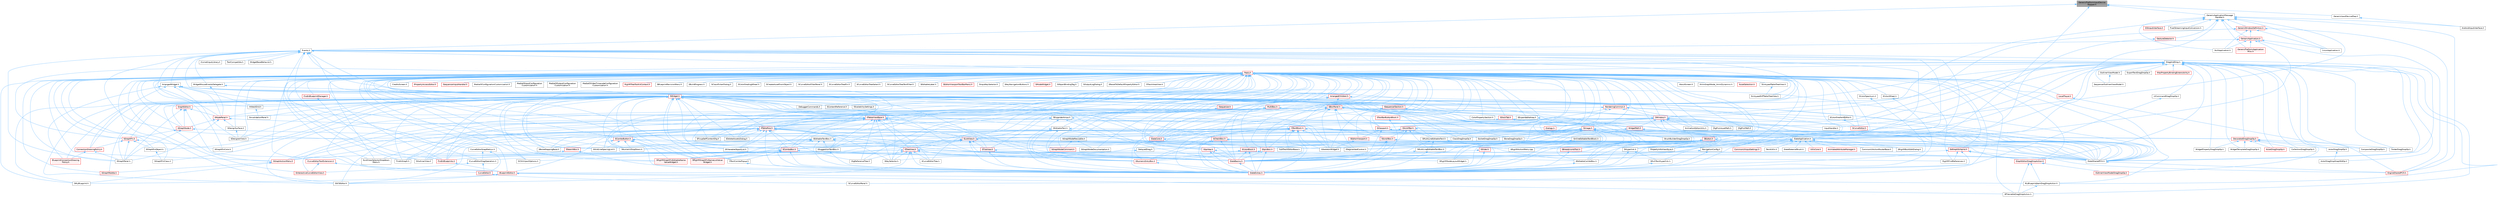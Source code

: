 digraph "GenericPlatformInputDeviceMapper.h"
{
 // INTERACTIVE_SVG=YES
 // LATEX_PDF_SIZE
  bgcolor="transparent";
  edge [fontname=Helvetica,fontsize=10,labelfontname=Helvetica,labelfontsize=10];
  node [fontname=Helvetica,fontsize=10,shape=box,height=0.2,width=0.4];
  Node1 [id="Node000001",label="GenericPlatformInputDevice\lMapper.h",height=0.2,width=0.4,color="gray40", fillcolor="grey60", style="filled", fontcolor="black",tooltip=" "];
  Node1 -> Node2 [id="edge1_Node000001_Node000002",dir="back",color="steelblue1",style="solid",tooltip=" "];
  Node2 [id="Node000002",label="Events.h",height=0.2,width=0.4,color="grey40", fillcolor="white", style="filled",URL="$d0/dbb/Events_8h.html",tooltip=" "];
  Node2 -> Node3 [id="edge2_Node000002_Node000003",dir="back",color="steelblue1",style="solid",tooltip=" "];
  Node3 [id="Node000003",label="ArrangedWidget.h",height=0.2,width=0.4,color="grey40", fillcolor="white", style="filled",URL="$d9/dca/ArrangedWidget_8h.html",tooltip=" "];
  Node3 -> Node4 [id="edge3_Node000003_Node000004",dir="back",color="steelblue1",style="solid",tooltip=" "];
  Node4 [id="Node000004",label="ArrangedChildren.h",height=0.2,width=0.4,color="red", fillcolor="#FFF0F0", style="filled",URL="$d6/d71/ArrangedChildren_8h.html",tooltip=" "];
  Node4 -> Node87 [id="edge4_Node000004_Node000087",dir="back",color="steelblue1",style="solid",tooltip=" "];
  Node87 [id="Node000087",label="SBoxPanel.h",height=0.2,width=0.4,color="red", fillcolor="#FFF0F0", style="filled",URL="$d8/de6/SBoxPanel_8h.html",tooltip=" "];
  Node87 -> Node88 [id="edge5_Node000087_Node000088",dir="back",color="steelblue1",style="solid",tooltip=" "];
  Node88 [id="Node000088",label="BoneDragDropOp.h",height=0.2,width=0.4,color="grey40", fillcolor="white", style="filled",URL="$d9/dba/BoneDragDropOp_8h.html",tooltip=" "];
  Node87 -> Node89 [id="edge6_Node000087_Node000089",dir="back",color="steelblue1",style="solid",tooltip=" "];
  Node89 [id="Node000089",label="ClassDragDropOp.h",height=0.2,width=0.4,color="grey40", fillcolor="white", style="filled",URL="$d5/d37/ClassDragDropOp_8h.html",tooltip=" "];
  Node87 -> Node93 [id="edge7_Node000087_Node000093",dir="back",color="steelblue1",style="solid",tooltip=" "];
  Node93 [id="Node000093",label="DecoratedDragDropOp.h",height=0.2,width=0.4,color="red", fillcolor="#FFF0F0", style="filled",URL="$d6/d6a/DecoratedDragDropOp_8h.html",tooltip=" "];
  Node93 -> Node94 [id="edge8_Node000093_Node000094",dir="back",color="steelblue1",style="solid",tooltip=" "];
  Node94 [id="Node000094",label="ActorDragDropOp.h",height=0.2,width=0.4,color="grey40", fillcolor="white", style="filled",URL="$dd/d1a/ActorDragDropOp_8h.html",tooltip=" "];
  Node94 -> Node95 [id="edge9_Node000094_Node000095",dir="back",color="steelblue1",style="solid",tooltip=" "];
  Node95 [id="Node000095",label="ActorDragDropGraphEdOp.h",height=0.2,width=0.4,color="grey40", fillcolor="white", style="filled",URL="$d0/d9b/ActorDragDropGraphEdOp_8h.html",tooltip=" "];
  Node93 -> Node96 [id="edge10_Node000093_Node000096",dir="back",color="steelblue1",style="solid",tooltip=" "];
  Node96 [id="Node000096",label="AssetDragDropOp.h",height=0.2,width=0.4,color="red", fillcolor="#FFF0F0", style="filled",URL="$df/dda/AssetDragDropOp_8h.html",tooltip=" "];
  Node93 -> Node98 [id="edge11_Node000093_Node000098",dir="back",color="steelblue1",style="solid",tooltip=" "];
  Node98 [id="Node000098",label="CollectionDragDropOp.h",height=0.2,width=0.4,color="grey40", fillcolor="white", style="filled",URL="$d6/d23/CollectionDragDropOp_8h.html",tooltip=" "];
  Node93 -> Node99 [id="edge12_Node000093_Node000099",dir="back",color="steelblue1",style="solid",tooltip=" "];
  Node99 [id="Node000099",label="CompositeDragDropOp.h",height=0.2,width=0.4,color="grey40", fillcolor="white", style="filled",URL="$dd/d84/CompositeDragDropOp_8h.html",tooltip=" "];
  Node93 -> Node100 [id="edge13_Node000093_Node000100",dir="back",color="steelblue1",style="solid",tooltip=" "];
  Node100 [id="Node000100",label="FolderDragDropOp.h",height=0.2,width=0.4,color="grey40", fillcolor="white", style="filled",URL="$d9/d22/FolderDragDropOp_8h.html",tooltip=" "];
  Node93 -> Node108 [id="edge14_Node000093_Node000108",dir="back",color="steelblue1",style="solid",tooltip=" "];
  Node108 [id="Node000108",label="WidgetPropertyDragDropOp.h",height=0.2,width=0.4,color="grey40", fillcolor="white", style="filled",URL="$dc/d6e/WidgetPropertyDragDropOp_8h.html",tooltip=" "];
  Node93 -> Node109 [id="edge15_Node000093_Node000109",dir="back",color="steelblue1",style="solid",tooltip=" "];
  Node109 [id="Node000109",label="WidgetTemplateDragDropOp.h",height=0.2,width=0.4,color="grey40", fillcolor="white", style="filled",URL="$dc/d8f/WidgetTemplateDragDropOp_8h.html",tooltip=" "];
  Node87 -> Node124 [id="edge16_Node000087_Node000124",dir="back",color="steelblue1",style="solid",tooltip=" "];
  Node124 [id="Node000124",label="SBreadcrumbTrail.h",height=0.2,width=0.4,color="red", fillcolor="#FFF0F0", style="filled",URL="$d4/de2/SBreadcrumbTrail_8h.html",tooltip=" "];
  Node124 -> Node82 [id="edge17_Node000124_Node000082",dir="back",color="steelblue1",style="solid",tooltip=" "];
  Node82 [id="Node000082",label="SlateExtras.h",height=0.2,width=0.4,color="red", fillcolor="#FFF0F0", style="filled",URL="$d8/dec/SlateExtras_8h.html",tooltip=" "];
  Node87 -> Node128 [id="edge18_Node000087_Node000128",dir="back",color="steelblue1",style="solid",tooltip=" "];
  Node128 [id="Node000128",label="SComboButton.h",height=0.2,width=0.4,color="red", fillcolor="#FFF0F0", style="filled",URL="$dc/d43/SComboButton_8h.html",tooltip=" "];
  Node128 -> Node132 [id="edge19_Node000128_Node000132",dir="back",color="steelblue1",style="solid",tooltip=" "];
  Node132 [id="Node000132",label="SBoneMappingBase.h",height=0.2,width=0.4,color="grey40", fillcolor="white", style="filled",URL="$d7/d49/SBoneMappingBase_8h.html",tooltip=" "];
  Node128 -> Node133 [id="edge20_Node000128_Node000133",dir="back",color="steelblue1",style="solid",tooltip=" "];
  Node133 [id="Node000133",label="SComboBox.h",height=0.2,width=0.4,color="red", fillcolor="#FFF0F0", style="filled",URL="$d2/dd5/SComboBox_8h.html",tooltip=" "];
  Node133 -> Node143 [id="edge21_Node000133_Node000143",dir="back",color="steelblue1",style="solid",tooltip=" "];
  Node143 [id="Node000143",label="SCSVImportOptions.h",height=0.2,width=0.4,color="grey40", fillcolor="white", style="filled",URL="$d7/dfe/SCSVImportOptions_8h.html",tooltip=" "];
  Node133 -> Node144 [id="edge22_Node000133_Node000144",dir="back",color="steelblue1",style="solid",tooltip=" "];
  Node144 [id="Node000144",label="SEditableComboBox.h",height=0.2,width=0.4,color="grey40", fillcolor="white", style="filled",URL="$d0/d8c/SEditableComboBox_8h.html",tooltip=" "];
  Node144 -> Node82 [id="edge23_Node000144_Node000082",dir="back",color="steelblue1",style="solid",tooltip=" "];
  Node133 -> Node147 [id="edge24_Node000133_Node000147",dir="back",color="steelblue1",style="solid",tooltip=" "];
  Node147 [id="Node000147",label="SRigVMGraphPinEditableName\lValueWidget.h",height=0.2,width=0.4,color="red", fillcolor="#FFF0F0", style="filled",URL="$da/d0c/SRigVMGraphPinEditableNameValueWidget_8h.html",tooltip=" "];
  Node133 -> Node148 [id="edge25_Node000133_Node000148",dir="back",color="steelblue1",style="solid",tooltip=" "];
  Node148 [id="Node000148",label="SRigVMGraphPinNameListValue\lWidget.h",height=0.2,width=0.4,color="red", fillcolor="#FFF0F0", style="filled",URL="$dc/dac/SRigVMGraphPinNameListValueWidget_8h.html",tooltip=" "];
  Node133 -> Node152 [id="edge26_Node000133_Node000152",dir="back",color="steelblue1",style="solid",tooltip=" "];
  Node152 [id="Node000152",label="STextComboPopup.h",height=0.2,width=0.4,color="grey40", fillcolor="white", style="filled",URL="$d1/d76/STextComboPopup_8h.html",tooltip=" "];
  Node152 -> Node82 [id="edge27_Node000152_Node000082",dir="back",color="steelblue1",style="solid",tooltip=" "];
  Node133 -> Node80 [id="edge28_Node000133_Node000080",dir="back",color="steelblue1",style="solid",tooltip=" "];
  Node80 [id="Node000080",label="SlateBasics.h",height=0.2,width=0.4,color="red", fillcolor="#FFF0F0", style="filled",URL="$da/d2f/SlateBasics_8h.html",tooltip=" "];
  Node80 -> Node82 [id="edge29_Node000080_Node000082",dir="back",color="steelblue1",style="solid",tooltip=" "];
  Node133 -> Node82 [id="edge30_Node000133_Node000082",dir="back",color="steelblue1",style="solid",tooltip=" "];
  Node133 -> Node84 [id="edge31_Node000133_Node000084",dir="back",color="steelblue1",style="solid",tooltip=" "];
  Node84 [id="Node000084",label="SlateSharedPCH.h",height=0.2,width=0.4,color="grey40", fillcolor="white", style="filled",URL="$d1/dfc/SlateSharedPCH_8h.html",tooltip=" "];
  Node84 -> Node85 [id="edge32_Node000084_Node000085",dir="back",color="steelblue1",style="solid",tooltip=" "];
  Node85 [id="Node000085",label="EngineSharedPCH.h",height=0.2,width=0.4,color="red", fillcolor="#FFF0F0", style="filled",URL="$dc/dbb/EngineSharedPCH_8h.html",tooltip=" "];
  Node128 -> Node162 [id="edge33_Node000128_Node000162",dir="back",color="steelblue1",style="solid",tooltip=" "];
  Node162 [id="Node000162",label="SGridLineSpacingList.h",height=0.2,width=0.4,color="grey40", fillcolor="white", style="filled",URL="$db/d48/SGridLineSpacingList_8h.html",tooltip=" "];
  Node128 -> Node163 [id="edge34_Node000128_Node000163",dir="back",color="steelblue1",style="solid",tooltip=" "];
  Node163 [id="Node000163",label="SNumericDropDown.h",height=0.2,width=0.4,color="grey40", fillcolor="white", style="filled",URL="$d3/d12/SNumericDropDown_8h.html",tooltip=" "];
  Node128 -> Node147 [id="edge35_Node000128_Node000147",dir="back",color="steelblue1",style="solid",tooltip=" "];
  Node128 -> Node148 [id="edge36_Node000128_Node000148",dir="back",color="steelblue1",style="solid",tooltip=" "];
  Node128 -> Node80 [id="edge37_Node000128_Node000080",dir="back",color="steelblue1",style="solid",tooltip=" "];
  Node128 -> Node82 [id="edge38_Node000128_Node000082",dir="back",color="steelblue1",style="solid",tooltip=" "];
  Node128 -> Node84 [id="edge39_Node000128_Node000084",dir="back",color="steelblue1",style="solid",tooltip=" "];
  Node87 -> Node144 [id="edge40_Node000087_Node000144",dir="back",color="steelblue1",style="solid",tooltip=" "];
  Node87 -> Node162 [id="edge41_Node000087_Node000162",dir="back",color="steelblue1",style="solid",tooltip=" "];
  Node87 -> Node163 [id="edge42_Node000087_Node000163",dir="back",color="steelblue1",style="solid",tooltip=" "];
  Node87 -> Node167 [id="edge43_Node000087_Node000167",dir="back",color="steelblue1",style="solid",tooltip=" "];
  Node167 [id="Node000167",label="SNumericEntryBox.h",height=0.2,width=0.4,color="red", fillcolor="#FFF0F0", style="filled",URL="$d8/d1a/SNumericEntryBox_8h.html",tooltip=" "];
  Node167 -> Node82 [id="edge44_Node000167_Node000082",dir="back",color="steelblue1",style="solid",tooltip=" "];
  Node87 -> Node161 [id="edge45_Node000087_Node000161",dir="back",color="steelblue1",style="solid",tooltip=" "];
  Node161 [id="Node000161",label="SSCSEditor.h",height=0.2,width=0.4,color="grey40", fillcolor="white", style="filled",URL="$d0/d2e/SSCSEditor_8h.html",tooltip=" "];
  Node87 -> Node178 [id="edge46_Node000087_Node000178",dir="back",color="steelblue1",style="solid",tooltip=" "];
  Node178 [id="Node000178",label="SScrollBox.h",height=0.2,width=0.4,color="red", fillcolor="#FFF0F0", style="filled",URL="$d3/da2/SScrollBox_8h.html",tooltip=" "];
  Node178 -> Node124 [id="edge47_Node000178_Node000124",dir="back",color="steelblue1",style="solid",tooltip=" "];
  Node178 -> Node80 [id="edge48_Node000178_Node000080",dir="back",color="steelblue1",style="solid",tooltip=" "];
  Node178 -> Node82 [id="edge49_Node000178_Node000082",dir="back",color="steelblue1",style="solid",tooltip=" "];
  Node178 -> Node84 [id="edge50_Node000178_Node000084",dir="back",color="steelblue1",style="solid",tooltip=" "];
  Node87 -> Node180 [id="edge51_Node000087_Node000180",dir="back",color="steelblue1",style="solid",tooltip=" "];
  Node180 [id="Node000180",label="SSegmentedControl.h",height=0.2,width=0.4,color="grey40", fillcolor="white", style="filled",URL="$d3/d4f/SSegmentedControl_8h.html",tooltip=" "];
  Node87 -> Node181 [id="edge52_Node000087_Node000181",dir="back",color="steelblue1",style="solid",tooltip=" "];
  Node181 [id="Node000181",label="SSkeletonWidget.h",height=0.2,width=0.4,color="grey40", fillcolor="white", style="filled",URL="$dd/da7/SSkeletonWidget_8h.html",tooltip=" "];
  Node87 -> Node182 [id="edge53_Node000087_Node000182",dir="back",color="steelblue1",style="solid",tooltip=" "];
  Node182 [id="Node000182",label="SSpinBox.h",height=0.2,width=0.4,color="red", fillcolor="#FFF0F0", style="filled",URL="$d5/da5/SSpinBox_8h.html",tooltip=" "];
  Node182 -> Node167 [id="edge54_Node000182_Node000167",dir="back",color="steelblue1",style="solid",tooltip=" "];
  Node182 -> Node80 [id="edge55_Node000182_Node000080",dir="back",color="steelblue1",style="solid",tooltip=" "];
  Node182 -> Node82 [id="edge56_Node000182_Node000082",dir="back",color="steelblue1",style="solid",tooltip=" "];
  Node87 -> Node184 [id="edge57_Node000087_Node000184",dir="back",color="steelblue1",style="solid",tooltip=" "];
  Node184 [id="Node000184",label="STableRow.h",height=0.2,width=0.4,color="red", fillcolor="#FFF0F0", style="filled",URL="$d8/d43/STableRow_8h.html",tooltip=" "];
  Node184 -> Node190 [id="edge58_Node000184_Node000190",dir="back",color="steelblue1",style="solid",tooltip=" "];
  Node190 [id="Node000190",label="DlgReferenceTree.h",height=0.2,width=0.4,color="grey40", fillcolor="white", style="filled",URL="$db/dd3/DlgReferenceTree_8h.html",tooltip=" "];
  Node184 -> Node191 [id="edge59_Node000184_Node000191",dir="back",color="steelblue1",style="solid",tooltip=" "];
  Node191 [id="Node000191",label="FindInBlueprints.h",height=0.2,width=0.4,color="red", fillcolor="#FFF0F0", style="filled",URL="$d0/d27/FindInBlueprints_8h.html",tooltip=" "];
  Node191 -> Node192 [id="edge60_Node000191_Node000192",dir="back",color="steelblue1",style="solid",tooltip=" "];
  Node192 [id="Node000192",label="BlueprintEditor.h",height=0.2,width=0.4,color="red", fillcolor="#FFF0F0", style="filled",URL="$df/d7d/BlueprintEditor_8h.html",tooltip=" "];
  Node192 -> Node193 [id="edge61_Node000192_Node000193",dir="back",color="steelblue1",style="solid",tooltip=" "];
  Node193 [id="Node000193",label="BPVariableDragDropAction.h",height=0.2,width=0.4,color="grey40", fillcolor="white", style="filled",URL="$dd/d23/BPVariableDragDropAction_8h.html",tooltip=" "];
  Node192 -> Node198 [id="edge62_Node000192_Node000198",dir="back",color="steelblue1",style="solid",tooltip=" "];
  Node198 [id="Node000198",label="MyBlueprintItemDragDropAction.h",height=0.2,width=0.4,color="grey40", fillcolor="white", style="filled",URL="$da/d11/MyBlueprintItemDragDropAction_8h.html",tooltip=" "];
  Node198 -> Node193 [id="edge63_Node000198_Node000193",dir="back",color="steelblue1",style="solid",tooltip=" "];
  Node192 -> Node199 [id="edge64_Node000192_Node000199",dir="back",color="steelblue1",style="solid",tooltip=" "];
  Node199 [id="Node000199",label="SMyBlueprint.h",height=0.2,width=0.4,color="grey40", fillcolor="white", style="filled",URL="$d3/d34/SMyBlueprint_8h.html",tooltip=" "];
  Node192 -> Node161 [id="edge65_Node000192_Node000161",dir="back",color="steelblue1",style="solid",tooltip=" "];
  Node184 -> Node205 [id="edge66_Node000184_Node000205",dir="back",color="steelblue1",style="solid",tooltip=" "];
  Node205 [id="Node000205",label="FindInGraph.h",height=0.2,width=0.4,color="grey40", fillcolor="white", style="filled",URL="$de/d36/FindInGraph_8h.html",tooltip=" "];
  Node184 -> Node269 [id="edge67_Node000184_Node000269",dir="back",color="steelblue1",style="solid",tooltip=" "];
  Node269 [id="Node000269",label="PropertyInfoViewStyle.h",height=0.2,width=0.4,color="grey40", fillcolor="white", style="filled",URL="$d0/da8/PropertyInfoViewStyle_8h.html",tooltip=" "];
  Node184 -> Node132 [id="edge68_Node000184_Node000132",dir="back",color="steelblue1",style="solid",tooltip=" "];
  Node184 -> Node133 [id="edge69_Node000184_Node000133",dir="back",color="steelblue1",style="solid",tooltip=" "];
  Node184 -> Node272 [id="edge70_Node000184_Node000272",dir="back",color="steelblue1",style="solid",tooltip=" "];
  Node272 [id="Node000272",label="SDeleteAssetsDialog.h",height=0.2,width=0.4,color="grey40", fillcolor="white", style="filled",URL="$d7/d0d/SDeleteAssetsDialog_8h.html",tooltip=" "];
  Node184 -> Node273 [id="edge71_Node000184_Node000273",dir="back",color="steelblue1",style="solid",tooltip=" "];
  Node273 [id="Node000273",label="SFilterableObjectList.h",height=0.2,width=0.4,color="grey40", fillcolor="white", style="filled",URL="$dc/de4/SFilterableObjectList_8h.html",tooltip=" "];
  Node184 -> Node151 [id="edge72_Node000184_Node000151",dir="back",color="steelblue1",style="solid",tooltip=" "];
  Node151 [id="Node000151",label="SFixupSelfContextDlg.h",height=0.2,width=0.4,color="grey40", fillcolor="white", style="filled",URL="$d5/da4/SFixupSelfContextDlg_8h.html",tooltip=" "];
  Node184 -> Node274 [id="edge73_Node000184_Node000274",dir="back",color="steelblue1",style="solid",tooltip=" "];
  Node274 [id="Node000274",label="SGraphActionMenu.h",height=0.2,width=0.4,color="red", fillcolor="#FFF0F0", style="filled",URL="$d0/d9a/SGraphActionMenu_8h.html",tooltip=" "];
  Node274 -> Node277 [id="edge74_Node000274_Node000277",dir="back",color="steelblue1",style="solid",tooltip=" "];
  Node277 [id="Node000277",label="SGraphPalette.h",height=0.2,width=0.4,color="red", fillcolor="#FFF0F0", style="filled",URL="$d5/dd1/SGraphPalette_8h.html",tooltip=" "];
  Node274 -> Node199 [id="edge75_Node000274_Node000199",dir="back",color="steelblue1",style="solid",tooltip=" "];
  Node184 -> Node281 [id="edge76_Node000184_Node000281",dir="back",color="steelblue1",style="solid",tooltip=" "];
  Node281 [id="Node000281",label="SKeySelector.h",height=0.2,width=0.4,color="grey40", fillcolor="white", style="filled",URL="$de/d62/SKeySelector_8h.html",tooltip=" "];
  Node184 -> Node284 [id="edge77_Node000184_Node000284",dir="back",color="steelblue1",style="solid",tooltip=" "];
  Node284 [id="Node000284",label="SListView.h",height=0.2,width=0.4,color="red", fillcolor="#FFF0F0", style="filled",URL="$db/db5/SListView_8h.html",tooltip=" "];
  Node284 -> Node133 [id="edge78_Node000284_Node000133",dir="back",color="steelblue1",style="solid",tooltip=" "];
  Node284 -> Node273 [id="edge79_Node000284_Node000273",dir="back",color="steelblue1",style="solid",tooltip=" "];
  Node284 -> Node147 [id="edge80_Node000284_Node000147",dir="back",color="steelblue1",style="solid",tooltip=" "];
  Node284 -> Node148 [id="edge81_Node000284_Node000148",dir="back",color="steelblue1",style="solid",tooltip=" "];
  Node284 -> Node181 [id="edge82_Node000284_Node000181",dir="back",color="steelblue1",style="solid",tooltip=" "];
  Node284 -> Node287 [id="edge83_Node000284_Node000287",dir="back",color="steelblue1",style="solid",tooltip=" "];
  Node287 [id="Node000287",label="STileView.h",height=0.2,width=0.4,color="red", fillcolor="#FFF0F0", style="filled",URL="$da/dd5/STileView_8h.html",tooltip=" "];
  Node287 -> Node80 [id="edge84_Node000287_Node000080",dir="back",color="steelblue1",style="solid",tooltip=" "];
  Node287 -> Node82 [id="edge85_Node000287_Node000082",dir="back",color="steelblue1",style="solid",tooltip=" "];
  Node284 -> Node289 [id="edge86_Node000284_Node000289",dir="back",color="steelblue1",style="solid",tooltip=" "];
  Node289 [id="Node000289",label="STreeView.h",height=0.2,width=0.4,color="red", fillcolor="#FFF0F0", style="filled",URL="$de/dea/STreeView_8h.html",tooltip=" "];
  Node289 -> Node190 [id="edge87_Node000289_Node000190",dir="back",color="steelblue1",style="solid",tooltip=" "];
  Node289 -> Node191 [id="edge88_Node000289_Node000191",dir="back",color="steelblue1",style="solid",tooltip=" "];
  Node289 -> Node205 [id="edge89_Node000289_Node000205",dir="back",color="steelblue1",style="solid",tooltip=" "];
  Node289 -> Node292 [id="edge90_Node000289_Node000292",dir="back",color="steelblue1",style="solid",tooltip=" "];
  Node292 [id="Node000292",label="RigVMFindReferences.h",height=0.2,width=0.4,color="grey40", fillcolor="white", style="filled",URL="$df/da2/RigVMFindReferences_8h.html",tooltip=" "];
  Node289 -> Node187 [id="edge91_Node000289_Node000187",dir="back",color="steelblue1",style="solid",tooltip=" "];
  Node187 [id="Node000187",label="SCurveEditorTree.h",height=0.2,width=0.4,color="grey40", fillcolor="white", style="filled",URL="$da/da4/SCurveEditorTree_8h.html",tooltip=" "];
  Node289 -> Node274 [id="edge92_Node000289_Node000274",dir="back",color="steelblue1",style="solid",tooltip=" "];
  Node289 -> Node281 [id="edge93_Node000289_Node000281",dir="back",color="steelblue1",style="solid",tooltip=" "];
  Node289 -> Node262 [id="edge94_Node000289_Node000262",dir="back",color="steelblue1",style="solid",tooltip=" "];
  Node262 [id="Node000262",label="SOutlinerView.h",height=0.2,width=0.4,color="grey40", fillcolor="white", style="filled",URL="$d5/de1/SOutlinerView_8h.html",tooltip=" "];
  Node289 -> Node302 [id="edge95_Node000289_Node000302",dir="back",color="steelblue1",style="solid",tooltip=" "];
  Node302 [id="Node000302",label="SRigVMNodeLayoutWidget.h",height=0.2,width=0.4,color="grey40", fillcolor="white", style="filled",URL="$dc/da9/SRigVMNodeLayoutWidget_8h.html",tooltip=" "];
  Node289 -> Node161 [id="edge96_Node000289_Node000161",dir="back",color="steelblue1",style="solid",tooltip=" "];
  Node289 -> Node80 [id="edge97_Node000289_Node000080",dir="back",color="steelblue1",style="solid",tooltip=" "];
  Node289 -> Node82 [id="edge98_Node000289_Node000082",dir="back",color="steelblue1",style="solid",tooltip=" "];
  Node289 -> Node84 [id="edge99_Node000289_Node000084",dir="back",color="steelblue1",style="solid",tooltip=" "];
  Node284 -> Node80 [id="edge100_Node000284_Node000080",dir="back",color="steelblue1",style="solid",tooltip=" "];
  Node284 -> Node82 [id="edge101_Node000284_Node000082",dir="back",color="steelblue1",style="solid",tooltip=" "];
  Node284 -> Node84 [id="edge102_Node000284_Node000084",dir="back",color="steelblue1",style="solid",tooltip=" "];
  Node184 -> Node308 [id="edge103_Node000184_Node000308",dir="back",color="steelblue1",style="solid",tooltip=" "];
  Node308 [id="Node000308",label="SListViewSelectorDropdown\lMenu.h",height=0.2,width=0.4,color="grey40", fillcolor="white", style="filled",URL="$d4/dc9/SListViewSelectorDropdownMenu_8h.html",tooltip=" "];
  Node184 -> Node262 [id="edge104_Node000184_Node000262",dir="back",color="steelblue1",style="solid",tooltip=" "];
  Node184 -> Node161 [id="edge105_Node000184_Node000161",dir="back",color="steelblue1",style="solid",tooltip=" "];
  Node184 -> Node181 [id="edge106_Node000184_Node000181",dir="back",color="steelblue1",style="solid",tooltip=" "];
  Node184 -> Node311 [id="edge107_Node000184_Node000311",dir="back",color="steelblue1",style="solid",tooltip=" "];
  Node311 [id="Node000311",label="SSuggestionTextBox.h",height=0.2,width=0.4,color="grey40", fillcolor="white", style="filled",URL="$d1/df9/SSuggestionTextBox_8h.html",tooltip=" "];
  Node311 -> Node82 [id="edge108_Node000311_Node000082",dir="back",color="steelblue1",style="solid",tooltip=" "];
  Node184 -> Node289 [id="edge109_Node000184_Node000289",dir="back",color="steelblue1",style="solid",tooltip=" "];
  Node184 -> Node80 [id="edge110_Node000184_Node000080",dir="back",color="steelblue1",style="solid",tooltip=" "];
  Node184 -> Node82 [id="edge111_Node000184_Node000082",dir="back",color="steelblue1",style="solid",tooltip=" "];
  Node184 -> Node84 [id="edge112_Node000184_Node000084",dir="back",color="steelblue1",style="solid",tooltip=" "];
  Node87 -> Node312 [id="edge113_Node000087_Node000312",dir="back",color="steelblue1",style="solid",tooltip=" "];
  Node312 [id="Node000312",label="STableViewBase.h",height=0.2,width=0.4,color="red", fillcolor="#FFF0F0", style="filled",URL="$da/d88/STableViewBase_8h.html",tooltip=" "];
  Node312 -> Node190 [id="edge114_Node000312_Node000190",dir="back",color="steelblue1",style="solid",tooltip=" "];
  Node312 -> Node191 [id="edge115_Node000312_Node000191",dir="back",color="steelblue1",style="solid",tooltip=" "];
  Node312 -> Node205 [id="edge116_Node000312_Node000205",dir="back",color="steelblue1",style="solid",tooltip=" "];
  Node312 -> Node132 [id="edge117_Node000312_Node000132",dir="back",color="steelblue1",style="solid",tooltip=" "];
  Node312 -> Node133 [id="edge118_Node000312_Node000133",dir="back",color="steelblue1",style="solid",tooltip=" "];
  Node312 -> Node187 [id="edge119_Node000312_Node000187",dir="back",color="steelblue1",style="solid",tooltip=" "];
  Node312 -> Node272 [id="edge120_Node000312_Node000272",dir="back",color="steelblue1",style="solid",tooltip=" "];
  Node312 -> Node273 [id="edge121_Node000312_Node000273",dir="back",color="steelblue1",style="solid",tooltip=" "];
  Node312 -> Node151 [id="edge122_Node000312_Node000151",dir="back",color="steelblue1",style="solid",tooltip=" "];
  Node312 -> Node274 [id="edge123_Node000312_Node000274",dir="back",color="steelblue1",style="solid",tooltip=" "];
  Node312 -> Node281 [id="edge124_Node000312_Node000281",dir="back",color="steelblue1",style="solid",tooltip=" "];
  Node312 -> Node284 [id="edge125_Node000312_Node000284",dir="back",color="steelblue1",style="solid",tooltip=" "];
  Node312 -> Node262 [id="edge126_Node000312_Node000262",dir="back",color="steelblue1",style="solid",tooltip=" "];
  Node312 -> Node161 [id="edge127_Node000312_Node000161",dir="back",color="steelblue1",style="solid",tooltip=" "];
  Node312 -> Node181 [id="edge128_Node000312_Node000181",dir="back",color="steelblue1",style="solid",tooltip=" "];
  Node312 -> Node311 [id="edge129_Node000312_Node000311",dir="back",color="steelblue1",style="solid",tooltip=" "];
  Node312 -> Node184 [id="edge130_Node000312_Node000184",dir="back",color="steelblue1",style="solid",tooltip=" "];
  Node312 -> Node287 [id="edge131_Node000312_Node000287",dir="back",color="steelblue1",style="solid",tooltip=" "];
  Node312 -> Node289 [id="edge132_Node000312_Node000289",dir="back",color="steelblue1",style="solid",tooltip=" "];
  Node312 -> Node80 [id="edge133_Node000312_Node000080",dir="back",color="steelblue1",style="solid",tooltip=" "];
  Node312 -> Node82 [id="edge134_Node000312_Node000082",dir="back",color="steelblue1",style="solid",tooltip=" "];
  Node312 -> Node84 [id="edge135_Node000312_Node000084",dir="back",color="steelblue1",style="solid",tooltip=" "];
  Node87 -> Node314 [id="edge136_Node000087_Node000314",dir="back",color="steelblue1",style="solid",tooltip=" "];
  Node314 [id="Node000314",label="SWindow.h",height=0.2,width=0.4,color="red", fillcolor="#FFF0F0", style="filled",URL="$d2/d6d/SWindow_8h.html",tooltip=" "];
  Node314 -> Node315 [id="edge137_Node000314_Node000315",dir="back",color="steelblue1",style="solid",tooltip=" "];
  Node315 [id="Node000315",label="AnimationEditorUtils.h",height=0.2,width=0.4,color="grey40", fillcolor="white", style="filled",URL="$df/d23/AnimationEditorUtils_8h.html",tooltip=" "];
  Node314 -> Node192 [id="edge138_Node000314_Node000192",dir="back",color="steelblue1",style="solid",tooltip=" "];
  Node314 -> Node316 [id="edge139_Node000314_Node000316",dir="back",color="steelblue1",style="solid",tooltip=" "];
  Node316 [id="Node000316",label="Dialogs.h",height=0.2,width=0.4,color="red", fillcolor="#FFF0F0", style="filled",URL="$d2/d5c/Dialogs_8h.html",tooltip=" "];
  Node314 -> Node319 [id="edge140_Node000314_Node000319",dir="back",color="steelblue1",style="solid",tooltip=" "];
  Node319 [id="Node000319",label="DlgPickAssetPath.h",height=0.2,width=0.4,color="grey40", fillcolor="white", style="filled",URL="$db/d31/DlgPickAssetPath_8h.html",tooltip=" "];
  Node314 -> Node320 [id="edge141_Node000314_Node000320",dir="back",color="steelblue1",style="solid",tooltip=" "];
  Node320 [id="Node000320",label="DlgPickPath.h",height=0.2,width=0.4,color="grey40", fillcolor="white", style="filled",URL="$d9/d16/DlgPickPath_8h.html",tooltip=" "];
  Node314 -> Node529 [id="edge142_Node000314_Node000529",dir="back",color="steelblue1",style="solid",tooltip=" "];
  Node529 [id="Node000529",label="InputHandler.h",height=0.2,width=0.4,color="grey40", fillcolor="white", style="filled",URL="$df/d2f/InputHandler_8h.html",tooltip=" "];
  Node314 -> Node298 [id="edge143_Node000314_Node000298",dir="back",color="steelblue1",style="solid",tooltip=" "];
  Node298 [id="Node000298",label="SRigVMBulkEditDialog.h",height=0.2,width=0.4,color="grey40", fillcolor="white", style="filled",URL="$dd/d89/SRigVMBulkEditDialog_8h.html",tooltip=" "];
  Node314 -> Node181 [id="edge144_Node000314_Node000181",dir="back",color="steelblue1",style="solid",tooltip=" "];
  Node314 -> Node621 [id="edge145_Node000314_Node000621",dir="back",color="steelblue1",style="solid",tooltip=" "];
  Node621 [id="Node000621",label="SViewport.h",height=0.2,width=0.4,color="red", fillcolor="#FFF0F0", style="filled",URL="$d8/db1/SViewport_8h.html",tooltip=" "];
  Node621 -> Node445 [id="edge146_Node000621_Node000445",dir="back",color="steelblue1",style="solid",tooltip=" "];
  Node445 [id="Node000445",label="SEditorViewport.h",height=0.2,width=0.4,color="red", fillcolor="#FFF0F0", style="filled",URL="$dd/de0/SEditorViewport_8h.html",tooltip=" "];
  Node445 -> Node181 [id="edge147_Node000445_Node000181",dir="back",color="steelblue1",style="solid",tooltip=" "];
  Node621 -> Node80 [id="edge148_Node000621_Node000080",dir="back",color="steelblue1",style="solid",tooltip=" "];
  Node621 -> Node82 [id="edge149_Node000621_Node000082",dir="back",color="steelblue1",style="solid",tooltip=" "];
  Node314 -> Node538 [id="edge150_Node000314_Node000538",dir="back",color="steelblue1",style="solid",tooltip=" "];
  Node538 [id="Node000538",label="SlateApplication.h",height=0.2,width=0.4,color="grey40", fillcolor="white", style="filled",URL="$db/d28/SlateApplication_8h.html",tooltip=" "];
  Node538 -> Node539 [id="edge151_Node000538_Node000539",dir="back",color="steelblue1",style="solid",tooltip=" "];
  Node539 [id="Node000539",label="AnimatedAttributeManager.h",height=0.2,width=0.4,color="red", fillcolor="#FFF0F0", style="filled",URL="$d8/d68/AnimatedAttributeManager_8h.html",tooltip=" "];
  Node538 -> Node541 [id="edge152_Node000538_Node000541",dir="back",color="steelblue1",style="solid",tooltip=" "];
  Node541 [id="Node000541",label="CommonUIActionRouterBase.h",height=0.2,width=0.4,color="grey40", fillcolor="white", style="filled",URL="$d9/dd5/CommonUIActionRouterBase_8h.html",tooltip=" "];
  Node538 -> Node542 [id="edge153_Node000538_Node000542",dir="back",color="steelblue1",style="solid",tooltip=" "];
  Node542 [id="Node000542",label="CommonUIInputSettings.h",height=0.2,width=0.4,color="red", fillcolor="#FFF0F0", style="filled",URL="$d4/d5b/CommonUIInputSettings_8h.html",tooltip=" "];
  Node538 -> Node544 [id="edge154_Node000538_Node000544",dir="back",color="steelblue1",style="solid",tooltip=" "];
  Node544 [id="Node000544",label="DelayedDrag.h",height=0.2,width=0.4,color="grey40", fillcolor="white", style="filled",URL="$d7/d2b/DelayedDrag_8h.html",tooltip=" "];
  Node544 -> Node545 [id="edge155_Node000544_Node000545",dir="back",color="steelblue1",style="solid",tooltip=" "];
  Node545 [id="Node000545",label="ICurveEditorDragOperation.h",height=0.2,width=0.4,color="grey40", fillcolor="white", style="filled",URL="$d7/d15/ICurveEditorDragOperation_8h.html",tooltip=" "];
  Node545 -> Node546 [id="edge156_Node000545_Node000546",dir="back",color="steelblue1",style="solid",tooltip=" "];
  Node546 [id="Node000546",label="CurveEditor.h",height=0.2,width=0.4,color="red", fillcolor="#FFF0F0", style="filled",URL="$d1/d27/CurveEditor_8h.html",tooltip=" "];
  Node546 -> Node555 [id="edge157_Node000546_Node000555",dir="back",color="steelblue1",style="solid",tooltip=" "];
  Node555 [id="Node000555",label="SCurveEditorPanel.h",height=0.2,width=0.4,color="grey40", fillcolor="white", style="filled",URL="$db/d60/SCurveEditorPanel_8h.html",tooltip=" "];
  Node545 -> Node563 [id="edge158_Node000545_Node000563",dir="back",color="steelblue1",style="solid",tooltip=" "];
  Node563 [id="Node000563",label="SInteractiveCurveEditorView.h",height=0.2,width=0.4,color="red", fillcolor="#FFF0F0", style="filled",URL="$d2/dd9/SInteractiveCurveEditorView_8h.html",tooltip=" "];
  Node538 -> Node569 [id="edge159_Node000538_Node000569",dir="back",color="steelblue1",style="solid",tooltip=" "];
  Node569 [id="Node000569",label="PaintUtils.h",height=0.2,width=0.4,color="grey40", fillcolor="white", style="filled",URL="$d9/da6/PaintUtils_8h.html",tooltip=" "];
  Node538 -> Node269 [id="edge160_Node000538_Node000269",dir="back",color="steelblue1",style="solid",tooltip=" "];
  Node538 -> Node133 [id="edge161_Node000538_Node000133",dir="back",color="steelblue1",style="solid",tooltip=" "];
  Node538 -> Node162 [id="edge162_Node000538_Node000162",dir="back",color="steelblue1",style="solid",tooltip=" "];
  Node538 -> Node163 [id="edge163_Node000538_Node000163",dir="back",color="steelblue1",style="solid",tooltip=" "];
  Node538 -> Node12 [id="edge164_Node000538_Node000012",dir="back",color="steelblue1",style="solid",tooltip=" "];
  Node12 [id="Node000012",label="SRigVMActionMenu.cpp",height=0.2,width=0.4,color="grey40", fillcolor="white", style="filled",URL="$dc/d4c/SRigVMActionMenu_8cpp.html",tooltip=" "];
  Node538 -> Node298 [id="edge165_Node000538_Node000298",dir="back",color="steelblue1",style="solid",tooltip=" "];
  Node538 -> Node180 [id="edge166_Node000538_Node000180",dir="back",color="steelblue1",style="solid",tooltip=" "];
  Node538 -> Node182 [id="edge167_Node000538_Node000182",dir="back",color="steelblue1",style="solid",tooltip=" "];
  Node538 -> Node80 [id="edge168_Node000538_Node000080",dir="back",color="steelblue1",style="solid",tooltip=" "];
  Node538 -> Node82 [id="edge169_Node000538_Node000082",dir="back",color="steelblue1",style="solid",tooltip=" "];
  Node538 -> Node570 [id="edge170_Node000538_Node000570",dir="back",color="steelblue1",style="solid",tooltip=" "];
  Node570 [id="Node000570",label="SlateMaterialBrush.h",height=0.2,width=0.4,color="grey40", fillcolor="white", style="filled",URL="$d0/d58/SlateMaterialBrush_8h.html",tooltip=" "];
  Node538 -> Node84 [id="edge171_Node000538_Node000084",dir="back",color="steelblue1",style="solid",tooltip=" "];
  Node538 -> Node486 [id="edge172_Node000538_Node000486",dir="back",color="steelblue1",style="solid",tooltip=" "];
  Node486 [id="Node000486",label="SubTrackEditorBase.h",height=0.2,width=0.4,color="grey40", fillcolor="white", style="filled",URL="$db/d33/SubTrackEditorBase_8h.html",tooltip=" "];
  Node538 -> Node571 [id="edge173_Node000538_Node000571",dir="back",color="steelblue1",style="solid",tooltip=" "];
  Node571 [id="Node000571",label="UtilsCore.h",height=0.2,width=0.4,color="red", fillcolor="#FFF0F0", style="filled",URL="$d2/d12/UtilsCore_8h.html",tooltip=" "];
  Node314 -> Node78 [id="edge174_Node000314_Node000078",dir="back",color="steelblue1",style="solid",tooltip=" "];
  Node78 [id="Node000078",label="SlateCore.h",height=0.2,width=0.4,color="red", fillcolor="#FFF0F0", style="filled",URL="$dc/d03/SlateCore_8h.html",tooltip=" "];
  Node78 -> Node80 [id="edge175_Node000078_Node000080",dir="back",color="steelblue1",style="solid",tooltip=" "];
  Node314 -> Node84 [id="edge176_Node000314_Node000084",dir="back",color="steelblue1",style="solid",tooltip=" "];
  Node314 -> Node649 [id="edge177_Node000314_Node000649",dir="back",color="steelblue1",style="solid",tooltip=" "];
  Node649 [id="Node000649",label="WidgetPath.h",height=0.2,width=0.4,color="red", fillcolor="#FFF0F0", style="filled",URL="$d0/d7f/WidgetPath_8h.html",tooltip=" "];
  Node649 -> Node16 [id="edge178_Node000649_Node000016",dir="back",color="steelblue1",style="solid",tooltip=" "];
  Node16 [id="Node000016",label="SDesignerView.h",height=0.2,width=0.4,color="grey40", fillcolor="white", style="filled",URL="$d2/d14/SDesignerView_8h.html",tooltip=" "];
  Node649 -> Node538 [id="edge179_Node000649_Node000538",dir="back",color="steelblue1",style="solid",tooltip=" "];
  Node649 -> Node78 [id="edge180_Node000649_Node000078",dir="back",color="steelblue1",style="solid",tooltip=" "];
  Node649 -> Node84 [id="edge181_Node000649_Node000084",dir="back",color="steelblue1",style="solid",tooltip=" "];
  Node87 -> Node78 [id="edge182_Node000087_Node000078",dir="back",color="steelblue1",style="solid",tooltip=" "];
  Node87 -> Node84 [id="edge183_Node000087_Node000084",dir="back",color="steelblue1",style="solid",tooltip=" "];
  Node87 -> Node652 [id="edge184_Node000087_Node000652",dir="back",color="steelblue1",style="solid",tooltip=" "];
  Node652 [id="Node000652",label="SocketDragDropOp.h",height=0.2,width=0.4,color="grey40", fillcolor="white", style="filled",URL="$d2/d53/SocketDragDropOp_8h.html",tooltip=" "];
  Node4 -> Node7 [id="edge185_Node000004_Node000007",dir="back",color="steelblue1",style="solid",tooltip=" "];
  Node7 [id="Node000007",label="SNodePanel.h",height=0.2,width=0.4,color="red", fillcolor="#FFF0F0", style="filled",URL="$da/db1/SNodePanel_8h.html",tooltip=" "];
  Node7 -> Node15 [id="edge186_Node000007_Node000015",dir="back",color="steelblue1",style="solid",tooltip=" "];
  Node15 [id="Node000015",label="SDesignSurface.h",height=0.2,width=0.4,color="grey40", fillcolor="white", style="filled",URL="$d0/d2a/SDesignSurface_8h.html",tooltip=" "];
  Node15 -> Node16 [id="edge187_Node000015_Node000016",dir="back",color="steelblue1",style="solid",tooltip=" "];
  Node7 -> Node17 [id="edge188_Node000007_Node000017",dir="back",color="steelblue1",style="solid",tooltip=" "];
  Node17 [id="Node000017",label="SGraphNode.h",height=0.2,width=0.4,color="red", fillcolor="#FFF0F0", style="filled",URL="$d2/d30/SGraphNode_8h.html",tooltip=" "];
  Node17 -> Node31 [id="edge189_Node000017_Node000031",dir="back",color="steelblue1",style="solid",tooltip=" "];
  Node31 [id="Node000031",label="SGraphNodeResizable.h",height=0.2,width=0.4,color="grey40", fillcolor="white", style="filled",URL="$da/d09/SGraphNodeResizable_8h.html",tooltip=" "];
  Node31 -> Node32 [id="edge190_Node000031_Node000032",dir="back",color="steelblue1",style="solid",tooltip=" "];
  Node32 [id="Node000032",label="SGraphNodeComment.h",height=0.2,width=0.4,color="red", fillcolor="#FFF0F0", style="filled",URL="$d7/db6/SGraphNodeComment_8h.html",tooltip=" "];
  Node31 -> Node34 [id="edge191_Node000031_Node000034",dir="back",color="steelblue1",style="solid",tooltip=" "];
  Node34 [id="Node000034",label="SGraphNodeDocumentation.h",height=0.2,width=0.4,color="grey40", fillcolor="white", style="filled",URL="$de/d42/SGraphNodeDocumentation_8h.html",tooltip=" "];
  Node17 -> Node35 [id="edge192_Node000017_Node000035",dir="back",color="steelblue1",style="solid",tooltip=" "];
  Node35 [id="Node000035",label="SGraphPanel.h",height=0.2,width=0.4,color="grey40", fillcolor="white", style="filled",URL="$d2/dcf/SGraphPanel_8h.html",tooltip=" "];
  Node17 -> Node36 [id="edge193_Node000017_Node000036",dir="back",color="steelblue1",style="solid",tooltip=" "];
  Node36 [id="Node000036",label="SGraphPin.h",height=0.2,width=0.4,color="red", fillcolor="#FFF0F0", style="filled",URL="$d1/dd1/SGraphPin_8h.html",tooltip=" "];
  Node36 -> Node37 [id="edge194_Node000036_Node000037",dir="back",color="steelblue1",style="solid",tooltip=" "];
  Node37 [id="Node000037",label="ConnectionDrawingPolicy.h",height=0.2,width=0.4,color="red", fillcolor="#FFF0F0", style="filled",URL="$d5/dc8/ConnectionDrawingPolicy_8h.html",tooltip=" "];
  Node37 -> Node38 [id="edge195_Node000037_Node000038",dir="back",color="steelblue1",style="solid",tooltip=" "];
  Node38 [id="Node000038",label="BlueprintConnectionDrawing\lPolicy.h",height=0.2,width=0.4,color="red", fillcolor="#FFF0F0", style="filled",URL="$d2/dfc/BlueprintConnectionDrawingPolicy_8h.html",tooltip=" "];
  Node37 -> Node35 [id="edge196_Node000037_Node000035",dir="back",color="steelblue1",style="solid",tooltip=" "];
  Node36 -> Node35 [id="edge197_Node000036_Node000035",dir="back",color="steelblue1",style="solid",tooltip=" "];
  Node36 -> Node45 [id="edge198_Node000036_Node000045",dir="back",color="steelblue1",style="solid",tooltip=" "];
  Node45 [id="Node000045",label="SGraphPinColor.h",height=0.2,width=0.4,color="grey40", fillcolor="white", style="filled",URL="$dd/d8d/SGraphPinColor_8h.html",tooltip=" "];
  Node36 -> Node54 [id="edge199_Node000036_Node000054",dir="back",color="steelblue1",style="solid",tooltip=" "];
  Node54 [id="Node000054",label="SGraphPinObject.h",height=0.2,width=0.4,color="grey40", fillcolor="white", style="filled",URL="$da/dd6/SGraphPinObject_8h.html",tooltip=" "];
  Node54 -> Node55 [id="edge200_Node000054_Node000055",dir="back",color="steelblue1",style="solid",tooltip=" "];
  Node55 [id="Node000055",label="SGraphPinClass.h",height=0.2,width=0.4,color="grey40", fillcolor="white", style="filled",URL="$df/d8d/SGraphPinClass_8h.html",tooltip=" "];
  Node7 -> Node32 [id="edge201_Node000007_Node000032",dir="back",color="steelblue1",style="solid",tooltip=" "];
  Node7 -> Node35 [id="edge202_Node000007_Node000035",dir="back",color="steelblue1",style="solid",tooltip=" "];
  Node4 -> Node78 [id="edge203_Node000004_Node000078",dir="back",color="steelblue1",style="solid",tooltip=" "];
  Node4 -> Node84 [id="edge204_Node000004_Node000084",dir="back",color="steelblue1",style="solid",tooltip=" "];
  Node3 -> Node38 [id="edge205_Node000003_Node000038",dir="back",color="steelblue1",style="solid",tooltip=" "];
  Node3 -> Node37 [id="edge206_Node000003_Node000037",dir="back",color="steelblue1",style="solid",tooltip=" "];
  Node3 -> Node653 [id="edge207_Node000003_Node000653",dir="back",color="steelblue1",style="solid",tooltip=" "];
  Node653 [id="Node000653",label="HittestGrid.h",height=0.2,width=0.4,color="grey40", fillcolor="white", style="filled",URL="$da/d73/HittestGrid_8h.html",tooltip=" "];
  Node653 -> Node654 [id="edge208_Node000653_Node000654",dir="back",color="steelblue1",style="solid",tooltip=" "];
  Node654 [id="Node000654",label="SInvalidationPanel.h",height=0.2,width=0.4,color="grey40", fillcolor="white", style="filled",URL="$d7/d86/SInvalidationPanel_8h.html",tooltip=" "];
  Node3 -> Node16 [id="edge209_Node000003_Node000016",dir="back",color="steelblue1",style="solid",tooltip=" "];
  Node3 -> Node7 [id="edge210_Node000003_Node000007",dir="back",color="steelblue1",style="solid",tooltip=" "];
  Node3 -> Node655 [id="edge211_Node000003_Node000655",dir="back",color="steelblue1",style="solid",tooltip=" "];
  Node655 [id="Node000655",label="SWidget.h",height=0.2,width=0.4,color="red", fillcolor="#FFF0F0", style="filled",URL="$dc/df5/SWidget_8h.html",tooltip=" "];
  Node655 -> Node38 [id="edge212_Node000655_Node000038",dir="back",color="steelblue1",style="solid",tooltip=" "];
  Node655 -> Node192 [id="edge213_Node000655_Node000192",dir="back",color="steelblue1",style="solid",tooltip=" "];
  Node655 -> Node418 [id="edge214_Node000655_Node000418",dir="back",color="steelblue1",style="solid",tooltip=" "];
  Node418 [id="Node000418",label="BrushBuilderDragDropOp.h",height=0.2,width=0.4,color="grey40", fillcolor="white", style="filled",URL="$d9/d56/BrushBuilderDragDropOp_8h.html",tooltip=" "];
  Node655 -> Node37 [id="edge215_Node000655_Node000037",dir="back",color="steelblue1",style="solid",tooltip=" "];
  Node655 -> Node701 [id="edge216_Node000655_Node000701",dir="back",color="steelblue1",style="solid",tooltip=" "];
  Node701 [id="Node000701",label="DebuggerCommands.h",height=0.2,width=0.4,color="grey40", fillcolor="white", style="filled",URL="$dc/da1/DebuggerCommands_8h.html",tooltip=" "];
  Node655 -> Node316 [id="edge217_Node000655_Node000316",dir="back",color="steelblue1",style="solid",tooltip=" "];
  Node655 -> Node191 [id="edge218_Node000655_Node000191",dir="back",color="steelblue1",style="solid",tooltip=" "];
  Node655 -> Node205 [id="edge219_Node000655_Node000205",dir="back",color="steelblue1",style="solid",tooltip=" "];
  Node655 -> Node702 [id="edge220_Node000655_Node000702",dir="back",color="steelblue1",style="solid",tooltip=" "];
  Node702 [id="Node000702",label="GraphEditor.h",height=0.2,width=0.4,color="red", fillcolor="#FFF0F0", style="filled",URL="$dc/dc5/GraphEditor_8h.html",tooltip=" "];
  Node702 -> Node192 [id="edge221_Node000702_Node000192",dir="back",color="steelblue1",style="solid",tooltip=" "];
  Node702 -> Node17 [id="edge222_Node000702_Node000017",dir="back",color="steelblue1",style="solid",tooltip=" "];
  Node702 -> Node35 [id="edge223_Node000702_Node000035",dir="back",color="steelblue1",style="solid",tooltip=" "];
  Node702 -> Node7 [id="edge224_Node000702_Node000007",dir="back",color="steelblue1",style="solid",tooltip=" "];
  Node655 -> Node653 [id="edge225_Node000655_Node000653",dir="back",color="steelblue1",style="solid",tooltip=" "];
  Node655 -> Node901 [id="edge226_Node000655_Node000901",dir="back",color="steelblue1",style="solid",tooltip=" "];
  Node901 [id="Node000901",label="ISequencer.h",height=0.2,width=0.4,color="red", fillcolor="#FFF0F0", style="filled",URL="$d7/d1d/ISequencer_8h.html",tooltip=" "];
  Node901 -> Node486 [id="edge227_Node000901_Node000486",dir="back",color="steelblue1",style="solid",tooltip=" "];
  Node655 -> Node920 [id="edge228_Node000655_Node000920",dir="back",color="steelblue1",style="solid",tooltip=" "];
  Node920 [id="Node000920",label="ISequencerSection.h",height=0.2,width=0.4,color="red", fillcolor="#FFF0F0", style="filled",URL="$d7/d4b/ISequencerSection_8h.html",tooltip=" "];
  Node920 -> Node922 [id="edge229_Node000920_Node000922",dir="back",color="steelblue1",style="solid",tooltip=" "];
  Node922 [id="Node000922",label="ColorPropertySection.h",height=0.2,width=0.4,color="grey40", fillcolor="white", style="filled",URL="$d9/d2f/ColorPropertySection_8h.html",tooltip=" "];
  Node920 -> Node486 [id="edge230_Node000920_Node000486",dir="back",color="steelblue1",style="solid",tooltip=" "];
  Node655 -> Node670 [id="edge231_Node000655_Node000670",dir="back",color="steelblue1",style="solid",tooltip=" "];
  Node670 [id="Node000670",label="MultiBox.h",height=0.2,width=0.4,color="red", fillcolor="#FFF0F0", style="filled",URL="$d5/d73/MultiBox_8h.html",tooltip=" "];
  Node670 -> Node677 [id="edge232_Node000670_Node000677",dir="back",color="steelblue1",style="solid",tooltip=" "];
  Node677 [id="Node000677",label="SToolBarButtonBlock.h",height=0.2,width=0.4,color="red", fillcolor="#FFF0F0", style="filled",URL="$d9/d9a/SToolBarButtonBlock_8h.html",tooltip=" "];
  Node677 -> Node82 [id="edge233_Node000677_Node000082",dir="back",color="steelblue1",style="solid",tooltip=" "];
  Node670 -> Node80 [id="edge234_Node000670_Node000080",dir="back",color="steelblue1",style="solid",tooltip=" "];
  Node670 -> Node82 [id="edge235_Node000670_Node000082",dir="back",color="steelblue1",style="solid",tooltip=" "];
  Node655 -> Node132 [id="edge236_Node000655_Node000132",dir="back",color="steelblue1",style="solid",tooltip=" "];
  Node655 -> Node87 [id="edge237_Node000655_Node000087",dir="back",color="steelblue1",style="solid",tooltip=" "];
  Node655 -> Node124 [id="edge238_Node000655_Node000124",dir="back",color="steelblue1",style="solid",tooltip=" "];
  Node655 -> Node143 [id="edge239_Node000655_Node000143",dir="back",color="steelblue1",style="solid",tooltip=" "];
  Node655 -> Node767 [id="edge240_Node000655_Node000767",dir="back",color="steelblue1",style="solid",tooltip=" "];
  Node767 [id="Node000767",label="SCheckBox.h",height=0.2,width=0.4,color="red", fillcolor="#FFF0F0", style="filled",URL="$d8/d16/SCheckBox_8h.html",tooltip=" "];
  Node767 -> Node167 [id="edge241_Node000767_Node000167",dir="back",color="steelblue1",style="solid",tooltip=" "];
  Node767 -> Node12 [id="edge242_Node000767_Node000012",dir="back",color="steelblue1",style="solid",tooltip=" "];
  Node767 -> Node180 [id="edge243_Node000767_Node000180",dir="back",color="steelblue1",style="solid",tooltip=" "];
  Node767 -> Node80 [id="edge244_Node000767_Node000080",dir="back",color="steelblue1",style="solid",tooltip=" "];
  Node767 -> Node82 [id="edge245_Node000767_Node000082",dir="back",color="steelblue1",style="solid",tooltip=" "];
  Node767 -> Node84 [id="edge246_Node000767_Node000084",dir="back",color="steelblue1",style="solid",tooltip=" "];
  Node655 -> Node133 [id="edge247_Node000655_Node000133",dir="back",color="steelblue1",style="solid",tooltip=" "];
  Node655 -> Node128 [id="edge248_Node000655_Node000128",dir="back",color="steelblue1",style="solid",tooltip=" "];
  Node655 -> Node774 [id="edge249_Node000655_Node000774",dir="back",color="steelblue1",style="solid",tooltip=" "];
  Node774 [id="Node000774",label="SContentReference.h",height=0.2,width=0.4,color="grey40", fillcolor="white", style="filled",URL="$d3/dc5/SContentReference_8h.html",tooltip=" "];
  Node655 -> Node777 [id="edge250_Node000655_Node000777",dir="back",color="steelblue1",style="solid",tooltip=" "];
  Node777 [id="Node000777",label="SCurveEditor.h",height=0.2,width=0.4,color="red", fillcolor="#FFF0F0", style="filled",URL="$db/d9a/SCurveEditor_8h.html",tooltip=" "];
  Node655 -> Node272 [id="edge251_Node000655_Node000272",dir="back",color="steelblue1",style="solid",tooltip=" "];
  Node655 -> Node16 [id="edge252_Node000655_Node000016",dir="back",color="steelblue1",style="solid",tooltip=" "];
  Node655 -> Node640 [id="edge253_Node000655_Node000640",dir="back",color="steelblue1",style="solid",tooltip=" "];
  Node640 [id="Node000640",label="SDockTab.h",height=0.2,width=0.4,color="red", fillcolor="#FFF0F0", style="filled",URL="$d2/d6f/SDockTab_8h.html",tooltip=" "];
  Node640 -> Node82 [id="edge254_Node000640_Node000082",dir="back",color="steelblue1",style="solid",tooltip=" "];
  Node640 -> Node84 [id="edge255_Node000640_Node000084",dir="back",color="steelblue1",style="solid",tooltip=" "];
  Node655 -> Node924 [id="edge256_Node000655_Node000924",dir="back",color="steelblue1",style="solid",tooltip=" "];
  Node924 [id="Node000924",label="SEditableText.h",height=0.2,width=0.4,color="grey40", fillcolor="white", style="filled",URL="$df/df7/SEditableText_8h.html",tooltip=" "];
  Node924 -> Node730 [id="edge257_Node000924_Node000730",dir="back",color="steelblue1",style="solid",tooltip=" "];
  Node730 [id="Node000730",label="SEditableTextBox.h",height=0.2,width=0.4,color="grey40", fillcolor="white", style="filled",URL="$df/dd0/SEditableTextBox_8h.html",tooltip=" "];
  Node730 -> Node144 [id="edge258_Node000730_Node000144",dir="back",color="steelblue1",style="solid",tooltip=" "];
  Node730 -> Node162 [id="edge259_Node000730_Node000162",dir="back",color="steelblue1",style="solid",tooltip=" "];
  Node730 -> Node163 [id="edge260_Node000730_Node000163",dir="back",color="steelblue1",style="solid",tooltip=" "];
  Node730 -> Node147 [id="edge261_Node000730_Node000147",dir="back",color="steelblue1",style="solid",tooltip=" "];
  Node730 -> Node148 [id="edge262_Node000730_Node000148",dir="back",color="steelblue1",style="solid",tooltip=" "];
  Node730 -> Node731 [id="edge263_Node000730_Node000731",dir="back",color="steelblue1",style="solid",tooltip=" "];
  Node731 [id="Node000731",label="SSearchBox.h",height=0.2,width=0.4,color="red", fillcolor="#FFF0F0", style="filled",URL="$df/d3f/SSearchBox_8h.html",tooltip=" "];
  Node731 -> Node308 [id="edge264_Node000731_Node000308",dir="back",color="steelblue1",style="solid",tooltip=" "];
  Node731 -> Node82 [id="edge265_Node000731_Node000082",dir="back",color="steelblue1",style="solid",tooltip=" "];
  Node730 -> Node311 [id="edge266_Node000730_Node000311",dir="back",color="steelblue1",style="solid",tooltip=" "];
  Node730 -> Node80 [id="edge267_Node000730_Node000080",dir="back",color="steelblue1",style="solid",tooltip=" "];
  Node730 -> Node82 [id="edge268_Node000730_Node000082",dir="back",color="steelblue1",style="solid",tooltip=" "];
  Node730 -> Node84 [id="edge269_Node000730_Node000084",dir="back",color="steelblue1",style="solid",tooltip=" "];
  Node924 -> Node167 [id="edge270_Node000924_Node000167",dir="back",color="steelblue1",style="solid",tooltip=" "];
  Node924 -> Node182 [id="edge271_Node000924_Node000182",dir="back",color="steelblue1",style="solid",tooltip=" "];
  Node924 -> Node80 [id="edge272_Node000924_Node000080",dir="back",color="steelblue1",style="solid",tooltip=" "];
  Node924 -> Node82 [id="edge273_Node000924_Node000082",dir="back",color="steelblue1",style="solid",tooltip=" "];
  Node924 -> Node84 [id="edge274_Node000924_Node000084",dir="back",color="steelblue1",style="solid",tooltip=" "];
  Node655 -> Node787 [id="edge275_Node000655_Node000787",dir="back",color="steelblue1",style="solid",tooltip=" "];
  Node787 [id="Node000787",label="SExpandableArea.h",height=0.2,width=0.4,color="grey40", fillcolor="white", style="filled",URL="$da/d6a/SExpandableArea_8h.html",tooltip=" "];
  Node787 -> Node82 [id="edge276_Node000787_Node000082",dir="back",color="steelblue1",style="solid",tooltip=" "];
  Node787 -> Node84 [id="edge277_Node000787_Node000084",dir="back",color="steelblue1",style="solid",tooltip=" "];
  Node655 -> Node273 [id="edge278_Node000655_Node000273",dir="back",color="steelblue1",style="solid",tooltip=" "];
  Node655 -> Node151 [id="edge279_Node000655_Node000151",dir="back",color="steelblue1",style="solid",tooltip=" "];
  Node655 -> Node274 [id="edge280_Node000655_Node000274",dir="back",color="steelblue1",style="solid",tooltip=" "];
  Node655 -> Node17 [id="edge281_Node000655_Node000017",dir="back",color="steelblue1",style="solid",tooltip=" "];
  Node655 -> Node277 [id="edge282_Node000655_Node000277",dir="back",color="steelblue1",style="solid",tooltip=" "];
  Node655 -> Node35 [id="edge283_Node000655_Node000035",dir="back",color="steelblue1",style="solid",tooltip=" "];
  Node655 -> Node36 [id="edge284_Node000655_Node000036",dir="back",color="steelblue1",style="solid",tooltip=" "];
  Node655 -> Node55 [id="edge285_Node000655_Node000055",dir="back",color="steelblue1",style="solid",tooltip=" "];
  Node655 -> Node45 [id="edge286_Node000655_Node000045",dir="back",color="steelblue1",style="solid",tooltip=" "];
  Node655 -> Node54 [id="edge287_Node000655_Node000054",dir="back",color="steelblue1",style="solid",tooltip=" "];
  Node655 -> Node162 [id="edge288_Node000655_Node000162",dir="back",color="steelblue1",style="solid",tooltip=" "];
  Node655 -> Node654 [id="edge289_Node000655_Node000654",dir="back",color="steelblue1",style="solid",tooltip=" "];
  Node655 -> Node281 [id="edge290_Node000655_Node000281",dir="back",color="steelblue1",style="solid",tooltip=" "];
  Node655 -> Node764 [id="edge291_Node000655_Node000764",dir="back",color="steelblue1",style="solid",tooltip=" "];
  Node764 [id="Node000764",label="SMultiLineEditableText.h",height=0.2,width=0.4,color="grey40", fillcolor="white", style="filled",URL="$d3/d39/SMultiLineEditableText_8h.html",tooltip=" "];
  Node764 -> Node759 [id="edge292_Node000764_Node000759",dir="back",color="steelblue1",style="solid",tooltip=" "];
  Node759 [id="Node000759",label="SMultiLineEditableTextBox.h",height=0.2,width=0.4,color="grey40", fillcolor="white", style="filled",URL="$da/d53/SMultiLineEditableTextBox_8h.html",tooltip=" "];
  Node759 -> Node80 [id="edge293_Node000759_Node000080",dir="back",color="steelblue1",style="solid",tooltip=" "];
  Node759 -> Node82 [id="edge294_Node000759_Node000082",dir="back",color="steelblue1",style="solid",tooltip=" "];
  Node764 -> Node80 [id="edge295_Node000764_Node000080",dir="back",color="steelblue1",style="solid",tooltip=" "];
  Node764 -> Node82 [id="edge296_Node000764_Node000082",dir="back",color="steelblue1",style="solid",tooltip=" "];
  Node655 -> Node199 [id="edge297_Node000655_Node000199",dir="back",color="steelblue1",style="solid",tooltip=" "];
  Node655 -> Node7 [id="edge298_Node000655_Node000007",dir="back",color="steelblue1",style="solid",tooltip=" "];
  Node655 -> Node163 [id="edge299_Node000655_Node000163",dir="back",color="steelblue1",style="solid",tooltip=" "];
  Node655 -> Node167 [id="edge300_Node000655_Node000167",dir="back",color="steelblue1",style="solid",tooltip=" "];
  Node655 -> Node262 [id="edge301_Node000655_Node000262",dir="back",color="steelblue1",style="solid",tooltip=" "];
  Node655 -> Node147 [id="edge302_Node000655_Node000147",dir="back",color="steelblue1",style="solid",tooltip=" "];
  Node655 -> Node148 [id="edge303_Node000655_Node000148",dir="back",color="steelblue1",style="solid",tooltip=" "];
  Node655 -> Node161 [id="edge304_Node000655_Node000161",dir="back",color="steelblue1",style="solid",tooltip=" "];
  Node655 -> Node813 [id="edge305_Node000655_Node000813",dir="back",color="steelblue1",style="solid",tooltip=" "];
  Node813 [id="Node000813",label="SScalabilitySettings.h",height=0.2,width=0.4,color="grey40", fillcolor="white", style="filled",URL="$da/d90/SScalabilitySettings_8h.html",tooltip=" "];
  Node655 -> Node178 [id="edge306_Node000655_Node000178",dir="back",color="steelblue1",style="solid",tooltip=" "];
  Node655 -> Node181 [id="edge307_Node000655_Node000181",dir="back",color="steelblue1",style="solid",tooltip=" "];
  Node655 -> Node873 [id="edge308_Node000655_Node000873",dir="back",color="steelblue1",style="solid",tooltip=" "];
  Node873 [id="Node000873",label="SSplitter.h",height=0.2,width=0.4,color="red", fillcolor="#FFF0F0", style="filled",URL="$d1/d14/SSplitter_8h.html",tooltip=" "];
  Node873 -> Node80 [id="edge309_Node000873_Node000080",dir="back",color="steelblue1",style="solid",tooltip=" "];
  Node873 -> Node82 [id="edge310_Node000873_Node000082",dir="back",color="steelblue1",style="solid",tooltip=" "];
  Node873 -> Node84 [id="edge311_Node000873_Node000084",dir="back",color="steelblue1",style="solid",tooltip=" "];
  Node655 -> Node184 [id="edge312_Node000655_Node000184",dir="back",color="steelblue1",style="solid",tooltip=" "];
  Node655 -> Node152 [id="edge313_Node000655_Node000152",dir="back",color="steelblue1",style="solid",tooltip=" "];
  Node655 -> Node621 [id="edge314_Node000655_Node000621",dir="back",color="steelblue1",style="solid",tooltip=" "];
  Node655 -> Node314 [id="edge315_Node000655_Node000314",dir="back",color="steelblue1",style="solid",tooltip=" "];
  Node655 -> Node538 [id="edge316_Node000655_Node000538",dir="back",color="steelblue1",style="solid",tooltip=" "];
  Node655 -> Node78 [id="edge317_Node000655_Node000078",dir="back",color="steelblue1",style="solid",tooltip=" "];
  Node655 -> Node84 [id="edge318_Node000655_Node000084",dir="back",color="steelblue1",style="solid",tooltip=" "];
  Node655 -> Node649 [id="edge319_Node000655_Node000649",dir="back",color="steelblue1",style="solid",tooltip=" "];
  Node3 -> Node78 [id="edge320_Node000003_Node000078",dir="back",color="steelblue1",style="solid",tooltip=" "];
  Node3 -> Node84 [id="edge321_Node000003_Node000084",dir="back",color="steelblue1",style="solid",tooltip=" "];
  Node3 -> Node649 [id="edge322_Node000003_Node000649",dir="back",color="steelblue1",style="solid",tooltip=" "];
  Node2 -> Node963 [id="edge323_Node000002_Node000963",dir="back",color="steelblue1",style="solid",tooltip=" "];
  Node963 [id="Node000963",label="CurveEditorSnapMetrics.h",height=0.2,width=0.4,color="grey40", fillcolor="white", style="filled",URL="$dd/dc6/CurveEditorSnapMetrics_8h.html",tooltip=" "];
  Node963 -> Node546 [id="edge324_Node000963_Node000546",dir="back",color="steelblue1",style="solid",tooltip=" "];
  Node963 -> Node545 [id="edge325_Node000963_Node000545",dir="back",color="steelblue1",style="solid",tooltip=" "];
  Node2 -> Node964 [id="edge326_Node000002_Node000964",dir="back",color="steelblue1",style="solid",tooltip=" "];
  Node964 [id="Node000964",label="DragAndDrop.h",height=0.2,width=0.4,color="grey40", fillcolor="white", style="filled",URL="$db/d14/DragAndDrop_8h.html",tooltip=" "];
  Node964 -> Node95 [id="edge327_Node000964_Node000095",dir="back",color="steelblue1",style="solid",tooltip=" "];
  Node964 -> Node94 [id="edge328_Node000964_Node000094",dir="back",color="steelblue1",style="solid",tooltip=" "];
  Node964 -> Node96 [id="edge329_Node000964_Node000096",dir="back",color="steelblue1",style="solid",tooltip=" "];
  Node964 -> Node193 [id="edge330_Node000964_Node000193",dir="back",color="steelblue1",style="solid",tooltip=" "];
  Node964 -> Node88 [id="edge331_Node000964_Node000088",dir="back",color="steelblue1",style="solid",tooltip=" "];
  Node964 -> Node418 [id="edge332_Node000964_Node000418",dir="back",color="steelblue1",style="solid",tooltip=" "];
  Node964 -> Node89 [id="edge333_Node000964_Node000089",dir="back",color="steelblue1",style="solid",tooltip=" "];
  Node964 -> Node98 [id="edge334_Node000964_Node000098",dir="back",color="steelblue1",style="solid",tooltip=" "];
  Node964 -> Node99 [id="edge335_Node000964_Node000099",dir="back",color="steelblue1",style="solid",tooltip=" "];
  Node964 -> Node93 [id="edge336_Node000964_Node000093",dir="back",color="steelblue1",style="solid",tooltip=" "];
  Node964 -> Node455 [id="edge337_Node000964_Node000455",dir="back",color="steelblue1",style="solid",tooltip=" "];
  Node455 [id="Node000455",label="ExportTextDragDropOp.h",height=0.2,width=0.4,color="grey40", fillcolor="white", style="filled",URL="$de/d5c/ExportTextDragDropOp_8h.html",tooltip=" "];
  Node964 -> Node100 [id="edge338_Node000964_Node000100",dir="back",color="steelblue1",style="solid",tooltip=" "];
  Node964 -> Node965 [id="edge339_Node000964_Node000965",dir="back",color="steelblue1",style="solid",tooltip=" "];
  Node965 [id="Node000965",label="GraphEditorDragDropAction.h",height=0.2,width=0.4,color="red", fillcolor="#FFF0F0", style="filled",URL="$d7/d19/GraphEditorDragDropAction_8h.html",tooltip=" "];
  Node965 -> Node193 [id="edge340_Node000965_Node000193",dir="back",color="steelblue1",style="solid",tooltip=" "];
  Node965 -> Node198 [id="edge341_Node000965_Node000198",dir="back",color="steelblue1",style="solid",tooltip=" "];
  Node965 -> Node967 [id="edge342_Node000965_Node000967",dir="back",color="steelblue1",style="solid",tooltip=" "];
  Node967 [id="Node000967",label="OutlinerViewModelDragDropOp.h",height=0.2,width=0.4,color="red", fillcolor="#FFF0F0", style="filled",URL="$d5/d01/OutlinerViewModelDragDropOp_8h.html",tooltip=" "];
  Node964 -> Node980 [id="edge343_Node000964_Node000980",dir="back",color="steelblue1",style="solid",tooltip=" "];
  Node980 [id="Node000980",label="IHasPropertyBindingExtensibility.h",height=0.2,width=0.4,color="red", fillcolor="#FFF0F0", style="filled",URL="$df/df0/IHasPropertyBindingExtensibility_8h.html",tooltip=" "];
  Node964 -> Node198 [id="edge344_Node000964_Node000198",dir="back",color="steelblue1",style="solid",tooltip=" "];
  Node964 -> Node981 [id="edge345_Node000964_Node000981",dir="back",color="steelblue1",style="solid",tooltip=" "];
  Node981 [id="Node000981",label="OutlinerViewModel.h",height=0.2,width=0.4,color="grey40", fillcolor="white", style="filled",URL="$dd/d41/OutlinerViewModel_8h.html",tooltip=" "];
  Node981 -> Node500 [id="edge346_Node000981_Node000500",dir="back",color="steelblue1",style="solid",tooltip=" "];
  Node500 [id="Node000500",label="SequencerOutlinerViewModel.h",height=0.2,width=0.4,color="grey40", fillcolor="white", style="filled",URL="$da/d12/SequencerOutlinerViewModel_8h.html",tooltip=" "];
  Node964 -> Node967 [id="edge347_Node000964_Node000967",dir="back",color="steelblue1",style="solid",tooltip=" "];
  Node964 -> Node982 [id="edge348_Node000964_Node000982",dir="back",color="steelblue1",style="solid",tooltip=" "];
  Node982 [id="Node000982",label="Reply.h",height=0.2,width=0.4,color="red", fillcolor="#FFF0F0", style="filled",URL="$dd/dc7/Reply_8h.html",tooltip=" "];
  Node982 -> Node689 [id="edge349_Node000982_Node000689",dir="back",color="steelblue1",style="solid",tooltip=" "];
  Node689 [id="Node000689",label="AboutScreen.h",height=0.2,width=0.4,color="grey40", fillcolor="white", style="filled",URL="$d0/d33/AboutScreen_8h.html",tooltip=" "];
  Node982 -> Node378 [id="edge350_Node000982_Node000378",dir="back",color="steelblue1",style="solid",tooltip=" "];
  Node378 [id="Node000378",label="AnimGraphNode_AnimDynamics.h",height=0.2,width=0.4,color="grey40", fillcolor="white", style="filled",URL="$da/dc2/AnimGraphNode__AnimDynamics_8h.html",tooltip=" "];
  Node982 -> Node315 [id="edge351_Node000982_Node000315",dir="back",color="steelblue1",style="solid",tooltip=" "];
  Node982 -> Node983 [id="edge352_Node000982_Node000983",dir="back",color="steelblue1",style="solid",tooltip=" "];
  Node983 [id="Node000983",label="AssetSelection.h",height=0.2,width=0.4,color="red", fillcolor="#FFF0F0", style="filled",URL="$d2/d2c/AssetSelection_8h.html",tooltip=" "];
  Node982 -> Node193 [id="edge353_Node000982_Node000193",dir="back",color="steelblue1",style="solid",tooltip=" "];
  Node982 -> Node192 [id="edge354_Node000982_Node000192",dir="back",color="steelblue1",style="solid",tooltip=" "];
  Node982 -> Node922 [id="edge355_Node000982_Node000922",dir="back",color="steelblue1",style="solid",tooltip=" "];
  Node982 -> Node698 [id="edge356_Node000982_Node000698",dir="back",color="steelblue1",style="solid",tooltip=" "];
  Node698 [id="Node000698",label="CreditsScreen.h",height=0.2,width=0.4,color="grey40", fillcolor="white", style="filled",URL="$d7/db9/CreditsScreen_8h.html",tooltip=" "];
  Node982 -> Node701 [id="edge357_Node000982_Node000701",dir="back",color="steelblue1",style="solid",tooltip=" "];
  Node982 -> Node316 [id="edge358_Node000982_Node000316",dir="back",color="steelblue1",style="solid",tooltip=" "];
  Node982 -> Node319 [id="edge359_Node000982_Node000319",dir="back",color="steelblue1",style="solid",tooltip=" "];
  Node982 -> Node320 [id="edge360_Node000982_Node000320",dir="back",color="steelblue1",style="solid",tooltip=" "];
  Node982 -> Node190 [id="edge361_Node000982_Node000190",dir="back",color="steelblue1",style="solid",tooltip=" "];
  Node982 -> Node984 [id="edge362_Node000982_Node000984",dir="back",color="steelblue1",style="solid",tooltip=" "];
  Node984 [id="Node000984",label="EdGraphSchema.h",height=0.2,width=0.4,color="red", fillcolor="#FFF0F0", style="filled",URL="$d2/dce/EdGraphSchema_8h.html",tooltip=" "];
  Node984 -> Node192 [id="edge363_Node000984_Node000192",dir="back",color="steelblue1",style="solid",tooltip=" "];
  Node984 -> Node85 [id="edge364_Node000984_Node000085",dir="back",color="steelblue1",style="solid",tooltip=" "];
  Node984 -> Node191 [id="edge365_Node000984_Node000191",dir="back",color="steelblue1",style="solid",tooltip=" "];
  Node984 -> Node965 [id="edge366_Node000984_Node000965",dir="back",color="steelblue1",style="solid",tooltip=" "];
  Node984 -> Node292 [id="edge367_Node000984_Node000292",dir="back",color="steelblue1",style="solid",tooltip=" "];
  Node982 -> Node1225 [id="edge368_Node000982_Node001225",dir="back",color="steelblue1",style="solid",tooltip=" "];
  Node1225 [id="Node001225",label="FindInBlueprintManager.h",height=0.2,width=0.4,color="red", fillcolor="#FFF0F0", style="filled",URL="$db/d3b/FindInBlueprintManager_8h.html",tooltip=" "];
  Node1225 -> Node191 [id="edge369_Node001225_Node000191",dir="back",color="steelblue1",style="solid",tooltip=" "];
  Node982 -> Node191 [id="edge370_Node000982_Node000191",dir="back",color="steelblue1",style="solid",tooltip=" "];
  Node982 -> Node205 [id="edge371_Node000982_Node000205",dir="back",color="steelblue1",style="solid",tooltip=" "];
  Node982 -> Node702 [id="edge372_Node000982_Node000702",dir="back",color="steelblue1",style="solid",tooltip=" "];
  Node982 -> Node965 [id="edge373_Node000982_Node000965",dir="back",color="steelblue1",style="solid",tooltip=" "];
  Node982 -> Node545 [id="edge374_Node000982_Node000545",dir="back",color="steelblue1",style="solid",tooltip=" "];
  Node982 -> Node1227 [id="edge375_Node000982_Node001227",dir="back",color="steelblue1",style="solid",tooltip=" "];
  Node1227 [id="Node001227",label="ICurveEditorToolExtension.h",height=0.2,width=0.4,color="red", fillcolor="#FFF0F0", style="filled",URL="$dd/d68/ICurveEditorToolExtension_8h.html",tooltip=" "];
  Node1227 -> Node546 [id="edge376_Node001227_Node000546",dir="back",color="steelblue1",style="solid",tooltip=" "];
  Node1227 -> Node563 [id="edge377_Node001227_Node000563",dir="back",color="steelblue1",style="solid",tooltip=" "];
  Node982 -> Node1228 [id="edge378_Node000982_Node001228",dir="back",color="steelblue1",style="solid",tooltip=" "];
  Node1228 [id="Node001228",label="IPropertyAccessEditor.h",height=0.2,width=0.4,color="red", fillcolor="#FFF0F0", style="filled",URL="$de/d40/IPropertyAccessEditor_8h.html",tooltip=" "];
  Node982 -> Node901 [id="edge379_Node000982_Node000901",dir="back",color="steelblue1",style="solid",tooltip=" "];
  Node982 -> Node1229 [id="edge380_Node000982_Node001229",dir="back",color="steelblue1",style="solid",tooltip=" "];
  Node1229 [id="Node001229",label="ISequencerInputHandler.h",height=0.2,width=0.4,color="red", fillcolor="#FFF0F0", style="filled",URL="$d7/d1a/ISequencerInputHandler_8h.html",tooltip=" "];
  Node982 -> Node920 [id="edge381_Node000982_Node000920",dir="back",color="steelblue1",style="solid",tooltip=" "];
  Node982 -> Node1232 [id="edge382_Node000982_Node001232",dir="back",color="steelblue1",style="solid",tooltip=" "];
  Node1232 [id="Node001232",label="LocalPlayer.h",height=0.2,width=0.4,color="red", fillcolor="#FFF0F0", style="filled",URL="$d9/d4a/LocalPlayer_8h.html",tooltip=" "];
  Node1232 -> Node85 [id="edge383_Node001232_Node000085",dir="back",color="steelblue1",style="solid",tooltip=" "];
  Node982 -> Node612 [id="edge384_Node000982_Node000612",dir="back",color="steelblue1",style="solid",tooltip=" "];
  Node612 [id="Node000612",label="MediaIOConfigurationCustomization.h",height=0.2,width=0.4,color="grey40", fillcolor="white", style="filled",URL="$d8/d5e/MediaIOConfigurationCustomization_8h.html",tooltip=" "];
  Node982 -> Node614 [id="edge385_Node000982_Node000614",dir="back",color="steelblue1",style="solid",tooltip=" "];
  Node614 [id="Node000614",label="MediaIOInputConfiguration\lCustomization.h",height=0.2,width=0.4,color="grey40", fillcolor="white", style="filled",URL="$db/da1/MediaIOInputConfigurationCustomization_8h.html",tooltip=" "];
  Node982 -> Node615 [id="edge386_Node000982_Node000615",dir="back",color="steelblue1",style="solid",tooltip=" "];
  Node615 [id="Node000615",label="MediaIOOutputConfiguration\lCustomization.h",height=0.2,width=0.4,color="grey40", fillcolor="white", style="filled",URL="$d2/d1f/MediaIOOutputConfigurationCustomization_8h.html",tooltip=" "];
  Node982 -> Node616 [id="edge387_Node000982_Node000616",dir="back",color="steelblue1",style="solid",tooltip=" "];
  Node616 [id="Node000616",label="MediaIOVideoTimecodeConfiguration\lCustomization.h",height=0.2,width=0.4,color="grey40", fillcolor="white", style="filled",URL="$d8/d72/MediaIOVideoTimecodeConfigurationCustomization_8h.html",tooltip=" "];
  Node982 -> Node670 [id="edge388_Node000982_Node000670",dir="back",color="steelblue1",style="solid",tooltip=" "];
  Node982 -> Node198 [id="edge389_Node000982_Node000198",dir="back",color="steelblue1",style="solid",tooltip=" "];
  Node982 -> Node269 [id="edge390_Node000982_Node000269",dir="back",color="steelblue1",style="solid",tooltip=" "];
  Node982 -> Node1233 [id="edge391_Node000982_Node001233",dir="back",color="steelblue1",style="solid",tooltip=" "];
  Node1233 [id="Node001233",label="RenderingCommon.h",height=0.2,width=0.4,color="red", fillcolor="#FFF0F0", style="filled",URL="$d8/d62/RenderingCommon_8h.html",tooltip=" "];
  Node1233 -> Node845 [id="edge392_Node001233_Node000845",dir="back",color="steelblue1",style="solid",tooltip=" "];
  Node845 [id="Node000845",label="SColorGradientEditor.h",height=0.2,width=0.4,color="grey40", fillcolor="white", style="filled",URL="$d3/d99/SColorGradientEditor_8h.html",tooltip=" "];
  Node845 -> Node777 [id="edge393_Node000845_Node000777",dir="back",color="steelblue1",style="solid",tooltip=" "];
  Node1233 -> Node563 [id="edge394_Node001233_Node000563",dir="back",color="steelblue1",style="solid",tooltip=" "];
  Node1233 -> Node621 [id="edge395_Node001233_Node000621",dir="back",color="steelblue1",style="solid",tooltip=" "];
  Node1233 -> Node314 [id="edge396_Node001233_Node000314",dir="back",color="steelblue1",style="solid",tooltip=" "];
  Node1233 -> Node78 [id="edge397_Node001233_Node000078",dir="back",color="steelblue1",style="solid",tooltip=" "];
  Node1233 -> Node84 [id="edge398_Node001233_Node000084",dir="back",color="steelblue1",style="solid",tooltip=" "];
  Node982 -> Node292 [id="edge399_Node000982_Node000292",dir="back",color="steelblue1",style="solid",tooltip=" "];
  Node982 -> Node1251 [id="edge400_Node000982_Node001251",dir="back",color="steelblue1",style="solid",tooltip=" "];
  Node1251 [id="Node001251",label="RigVMTreeToolkitContext.h",height=0.2,width=0.4,color="red", fillcolor="#FFF0F0", style="filled",URL="$da/d95/RigVMTreeToolkitContext_8h.html",tooltip=" "];
  Node982 -> Node724 [id="edge401_Node000982_Node000724",dir="back",color="steelblue1",style="solid",tooltip=" "];
  Node724 [id="Node000724",label="SBlueprintRevisionMenu.h",height=0.2,width=0.4,color="grey40", fillcolor="white", style="filled",URL="$dc/dd7/SBlueprintRevisionMenu_8h.html",tooltip=" "];
  Node982 -> Node132 [id="edge402_Node000982_Node000132",dir="back",color="steelblue1",style="solid",tooltip=" "];
  Node982 -> Node124 [id="edge403_Node000982_Node000124",dir="back",color="steelblue1",style="solid",tooltip=" "];
  Node982 -> Node726 [id="edge404_Node000982_Node000726",dir="back",color="steelblue1",style="solid",tooltip=" "];
  Node726 [id="Node000726",label="SBuildProgress.h",height=0.2,width=0.4,color="grey40", fillcolor="white", style="filled",URL="$dd/d1d/SBuildProgress_8h.html",tooltip=" "];
  Node982 -> Node727 [id="edge405_Node000982_Node000727",dir="back",color="steelblue1",style="solid",tooltip=" "];
  Node727 [id="Node000727",label="SButton.h",height=0.2,width=0.4,color="red", fillcolor="#FFF0F0", style="filled",URL="$d4/d2a/SButton_8h.html",tooltip=" "];
  Node727 -> Node269 [id="edge406_Node000727_Node000269",dir="back",color="steelblue1",style="solid",tooltip=" "];
  Node727 -> Node124 [id="edge407_Node000727_Node000124",dir="back",color="steelblue1",style="solid",tooltip=" "];
  Node727 -> Node144 [id="edge408_Node000727_Node000144",dir="back",color="steelblue1",style="solid",tooltip=" "];
  Node727 -> Node728 [id="edge409_Node000727_Node000728",dir="back",color="steelblue1",style="solid",tooltip=" "];
  Node728 [id="Node000728",label="SHyperlink.h",height=0.2,width=0.4,color="grey40", fillcolor="white", style="filled",URL="$d3/d8c/SHyperlink_8h.html",tooltip=" "];
  Node728 -> Node729 [id="edge410_Node000728_Node000729",dir="back",color="steelblue1",style="solid",tooltip=" "];
  Node729 [id="Node000729",label="SRichTextHyperlink.h",height=0.2,width=0.4,color="grey40", fillcolor="white", style="filled",URL="$da/d06/SRichTextHyperlink_8h.html",tooltip=" "];
  Node729 -> Node82 [id="edge411_Node000729_Node000082",dir="back",color="steelblue1",style="solid",tooltip=" "];
  Node728 -> Node82 [id="edge412_Node000728_Node000082",dir="back",color="steelblue1",style="solid",tooltip=" "];
  Node727 -> Node281 [id="edge413_Node000727_Node000281",dir="back",color="steelblue1",style="solid",tooltip=" "];
  Node727 -> Node181 [id="edge414_Node000727_Node000181",dir="back",color="steelblue1",style="solid",tooltip=" "];
  Node727 -> Node80 [id="edge415_Node000727_Node000080",dir="back",color="steelblue1",style="solid",tooltip=" "];
  Node727 -> Node82 [id="edge416_Node000727_Node000082",dir="back",color="steelblue1",style="solid",tooltip=" "];
  Node727 -> Node84 [id="edge417_Node000727_Node000084",dir="back",color="steelblue1",style="solid",tooltip=" "];
  Node982 -> Node143 [id="edge418_Node000982_Node000143",dir="back",color="steelblue1",style="solid",tooltip=" "];
  Node982 -> Node767 [id="edge419_Node000982_Node000767",dir="back",color="steelblue1",style="solid",tooltip=" "];
  Node982 -> Node772 [id="edge420_Node000982_Node000772",dir="back",color="steelblue1",style="solid",tooltip=" "];
  Node772 [id="Node000772",label="SClassPickerDialog.h",height=0.2,width=0.4,color="grey40", fillcolor="white", style="filled",URL="$de/db7/SClassPickerDialog_8h.html",tooltip=" "];
  Node982 -> Node844 [id="edge421_Node000982_Node000844",dir="back",color="steelblue1",style="solid",tooltip=" "];
  Node844 [id="Node000844",label="SColorBlock.h",height=0.2,width=0.4,color="red", fillcolor="#FFF0F0", style="filled",URL="$da/d3e/SColorBlock_8h.html",tooltip=" "];
  Node844 -> Node167 [id="edge422_Node000844_Node000167",dir="back",color="steelblue1",style="solid",tooltip=" "];
  Node844 -> Node80 [id="edge423_Node000844_Node000080",dir="back",color="steelblue1",style="solid",tooltip=" "];
  Node844 -> Node82 [id="edge424_Node000844_Node000082",dir="back",color="steelblue1",style="solid",tooltip=" "];
  Node982 -> Node845 [id="edge425_Node000982_Node000845",dir="back",color="steelblue1",style="solid",tooltip=" "];
  Node982 -> Node846 [id="edge426_Node000982_Node000846",dir="back",color="steelblue1",style="solid",tooltip=" "];
  Node846 [id="Node000846",label="SColorGradingWheel.h",height=0.2,width=0.4,color="grey40", fillcolor="white", style="filled",URL="$da/d87/SColorGradingWheel_8h.html",tooltip=" "];
  Node982 -> Node847 [id="edge427_Node000982_Node000847",dir="back",color="steelblue1",style="solid",tooltip=" "];
  Node847 [id="Node000847",label="SColorSpectrum.h",height=0.2,width=0.4,color="grey40", fillcolor="white", style="filled",URL="$d7/db4/SColorSpectrum_8h.html",tooltip=" "];
  Node847 -> Node82 [id="edge428_Node000847_Node000082",dir="back",color="steelblue1",style="solid",tooltip=" "];
  Node982 -> Node848 [id="edge429_Node000982_Node000848",dir="back",color="steelblue1",style="solid",tooltip=" "];
  Node848 [id="Node000848",label="SColorWheel.h",height=0.2,width=0.4,color="grey40", fillcolor="white", style="filled",URL="$df/de7/SColorWheel_8h.html",tooltip=" "];
  Node848 -> Node82 [id="edge430_Node000848_Node000082",dir="back",color="steelblue1",style="solid",tooltip=" "];
  Node982 -> Node133 [id="edge431_Node000982_Node000133",dir="back",color="steelblue1",style="solid",tooltip=" "];
  Node982 -> Node128 [id="edge432_Node000982_Node000128",dir="back",color="steelblue1",style="solid",tooltip=" "];
  Node982 -> Node774 [id="edge433_Node000982_Node000774",dir="back",color="steelblue1",style="solid",tooltip=" "];
  Node982 -> Node775 [id="edge434_Node000982_Node000775",dir="back",color="steelblue1",style="solid",tooltip=" "];
  Node775 [id="Node000775",label="SCreateAssetFromObject.h",height=0.2,width=0.4,color="grey40", fillcolor="white", style="filled",URL="$d8/d9f/SCreateAssetFromObject_8h.html",tooltip=" "];
  Node982 -> Node777 [id="edge435_Node000982_Node000777",dir="back",color="steelblue1",style="solid",tooltip=" "];
  Node982 -> Node778 [id="edge436_Node000982_Node000778",dir="back",color="steelblue1",style="solid",tooltip=" "];
  Node778 [id="Node000778",label="SCurveEditorFilterPanel.h",height=0.2,width=0.4,color="grey40", fillcolor="white", style="filled",URL="$da/dfe/SCurveEditorFilterPanel_8h.html",tooltip=" "];
  Node982 -> Node555 [id="edge437_Node000982_Node000555",dir="back",color="steelblue1",style="solid",tooltip=" "];
  Node982 -> Node187 [id="edge438_Node000982_Node000187",dir="back",color="steelblue1",style="solid",tooltip=" "];
  Node982 -> Node188 [id="edge439_Node000982_Node000188",dir="back",color="steelblue1",style="solid",tooltip=" "];
  Node188 [id="Node000188",label="SCurveEditorTreePin.h",height=0.2,width=0.4,color="grey40", fillcolor="white", style="filled",URL="$db/d44/SCurveEditorTreePin_8h.html",tooltip=" "];
  Node982 -> Node189 [id="edge440_Node000982_Node000189",dir="back",color="steelblue1",style="solid",tooltip=" "];
  Node189 [id="Node000189",label="SCurveEditorTreeSelect.h",height=0.2,width=0.4,color="grey40", fillcolor="white", style="filled",URL="$d9/d58/SCurveEditorTreeSelect_8h.html",tooltip=" "];
  Node982 -> Node781 [id="edge441_Node000982_Node000781",dir="back",color="steelblue1",style="solid",tooltip=" "];
  Node781 [id="Node000781",label="SCurveEditorTreeTextFilter.h",height=0.2,width=0.4,color="grey40", fillcolor="white", style="filled",URL="$d9/d41/SCurveEditorTreeTextFilter_8h.html",tooltip=" "];
  Node982 -> Node272 [id="edge442_Node000982_Node000272",dir="back",color="steelblue1",style="solid",tooltip=" "];
  Node982 -> Node15 [id="edge443_Node000982_Node000015",dir="back",color="steelblue1",style="solid",tooltip=" "];
  Node982 -> Node16 [id="edge444_Node000982_Node000016",dir="back",color="steelblue1",style="solid",tooltip=" "];
  Node982 -> Node640 [id="edge445_Node000982_Node000640",dir="back",color="steelblue1",style="solid",tooltip=" "];
  Node982 -> Node144 [id="edge446_Node000982_Node000144",dir="back",color="steelblue1",style="solid",tooltip=" "];
  Node982 -> Node783 [id="edge447_Node000982_Node000783",dir="back",color="steelblue1",style="solid",tooltip=" "];
  Node783 [id="Node000783",label="SEditableLabel.h",height=0.2,width=0.4,color="grey40", fillcolor="white", style="filled",URL="$dd/db3/SEditableLabel_8h.html",tooltip=" "];
  Node982 -> Node924 [id="edge448_Node000982_Node000924",dir="back",color="steelblue1",style="solid",tooltip=" "];
  Node982 -> Node730 [id="edge449_Node000982_Node000730",dir="back",color="steelblue1",style="solid",tooltip=" "];
  Node982 -> Node445 [id="edge450_Node000982_Node000445",dir="back",color="steelblue1",style="solid",tooltip=" "];
  Node982 -> Node785 [id="edge451_Node000982_Node000785",dir="back",color="steelblue1",style="solid",tooltip=" "];
  Node785 [id="Node000785",label="SEditorViewportToolBarMenu.h",height=0.2,width=0.4,color="red", fillcolor="#FFF0F0", style="filled",URL="$dd/dec/SEditorViewportToolBarMenu_8h.html",tooltip=" "];
  Node982 -> Node787 [id="edge452_Node000982_Node000787",dir="back",color="steelblue1",style="solid",tooltip=" "];
  Node982 -> Node788 [id="edge453_Node000982_Node000788",dir="back",color="steelblue1",style="solid",tooltip=" "];
  Node788 [id="Node000788",label="SExpanderArrow.h",height=0.2,width=0.4,color="grey40", fillcolor="white", style="filled",URL="$df/dca/SExpanderArrow_8h.html",tooltip=" "];
  Node788 -> Node274 [id="edge454_Node000788_Node000274",dir="back",color="steelblue1",style="solid",tooltip=" "];
  Node788 -> Node184 [id="edge455_Node000788_Node000184",dir="back",color="steelblue1",style="solid",tooltip=" "];
  Node788 -> Node80 [id="edge456_Node000788_Node000080",dir="back",color="steelblue1",style="solid",tooltip=" "];
  Node788 -> Node82 [id="edge457_Node000788_Node000082",dir="back",color="steelblue1",style="solid",tooltip=" "];
  Node788 -> Node84 [id="edge458_Node000788_Node000084",dir="back",color="steelblue1",style="solid",tooltip=" "];
  Node982 -> Node273 [id="edge459_Node000982_Node000273",dir="back",color="steelblue1",style="solid",tooltip=" "];
  Node982 -> Node151 [id="edge460_Node000982_Node000151",dir="back",color="steelblue1",style="solid",tooltip=" "];
  Node982 -> Node274 [id="edge461_Node000982_Node000274",dir="back",color="steelblue1",style="solid",tooltip=" "];
  Node982 -> Node17 [id="edge462_Node000982_Node000017",dir="back",color="steelblue1",style="solid",tooltip=" "];
  Node982 -> Node32 [id="edge463_Node000982_Node000032",dir="back",color="steelblue1",style="solid",tooltip=" "];
  Node982 -> Node34 [id="edge464_Node000982_Node000034",dir="back",color="steelblue1",style="solid",tooltip=" "];
  Node982 -> Node31 [id="edge465_Node000982_Node000031",dir="back",color="steelblue1",style="solid",tooltip=" "];
  Node982 -> Node277 [id="edge466_Node000982_Node000277",dir="back",color="steelblue1",style="solid",tooltip=" "];
  Node982 -> Node35 [id="edge467_Node000982_Node000035",dir="back",color="steelblue1",style="solid",tooltip=" "];
  Node982 -> Node36 [id="edge468_Node000982_Node000036",dir="back",color="steelblue1",style="solid",tooltip=" "];
  Node982 -> Node55 [id="edge469_Node000982_Node000055",dir="back",color="steelblue1",style="solid",tooltip=" "];
  Node982 -> Node45 [id="edge470_Node000982_Node000045",dir="back",color="steelblue1",style="solid",tooltip=" "];
  Node982 -> Node54 [id="edge471_Node000982_Node000054",dir="back",color="steelblue1",style="solid",tooltip=" "];
  Node982 -> Node728 [id="edge472_Node000982_Node000728",dir="back",color="steelblue1",style="solid",tooltip=" "];
  Node982 -> Node851 [id="edge473_Node000982_Node000851",dir="back",color="steelblue1",style="solid",tooltip=" "];
  Node851 [id="Node000851",label="SImage.h",height=0.2,width=0.4,color="red", fillcolor="#FFF0F0", style="filled",URL="$d9/dbd/SImage_8h.html",tooltip=" "];
  Node851 -> Node88 [id="edge474_Node000851_Node000088",dir="back",color="steelblue1",style="solid",tooltip=" "];
  Node851 -> Node418 [id="edge475_Node000851_Node000418",dir="back",color="steelblue1",style="solid",tooltip=" "];
  Node851 -> Node89 [id="edge476_Node000851_Node000089",dir="back",color="steelblue1",style="solid",tooltip=" "];
  Node851 -> Node93 [id="edge477_Node000851_Node000093",dir="back",color="steelblue1",style="solid",tooltip=" "];
  Node851 -> Node269 [id="edge478_Node000851_Node000269",dir="back",color="steelblue1",style="solid",tooltip=" "];
  Node851 -> Node124 [id="edge479_Node000851_Node000124",dir="back",color="steelblue1",style="solid",tooltip=" "];
  Node851 -> Node144 [id="edge480_Node000851_Node000144",dir="back",color="steelblue1",style="solid",tooltip=" "];
  Node851 -> Node284 [id="edge481_Node000851_Node000284",dir="back",color="steelblue1",style="solid",tooltip=" "];
  Node851 -> Node180 [id="edge482_Node000851_Node000180",dir="back",color="steelblue1",style="solid",tooltip=" "];
  Node851 -> Node182 [id="edge483_Node000851_Node000182",dir="back",color="steelblue1",style="solid",tooltip=" "];
  Node851 -> Node80 [id="edge484_Node000851_Node000080",dir="back",color="steelblue1",style="solid",tooltip=" "];
  Node851 -> Node82 [id="edge485_Node000851_Node000082",dir="back",color="steelblue1",style="solid",tooltip=" "];
  Node851 -> Node84 [id="edge486_Node000851_Node000084",dir="back",color="steelblue1",style="solid",tooltip=" "];
  Node851 -> Node652 [id="edge487_Node000851_Node000652",dir="back",color="steelblue1",style="solid",tooltip=" "];
  Node982 -> Node792 [id="edge488_Node000982_Node000792",dir="back",color="steelblue1",style="solid",tooltip=" "];
  Node792 [id="Node000792",label="SInlineEditableTextBlock.h",height=0.2,width=0.4,color="grey40", fillcolor="white", style="filled",URL="$d7/dd8/SInlineEditableTextBlock_8h.html",tooltip=" "];
  Node792 -> Node12 [id="edge489_Node000792_Node000012",dir="back",color="steelblue1",style="solid",tooltip=" "];
  Node792 -> Node302 [id="edge490_Node000792_Node000302",dir="back",color="steelblue1",style="solid",tooltip=" "];
  Node792 -> Node82 [id="edge491_Node000792_Node000082",dir="back",color="steelblue1",style="solid",tooltip=" "];
  Node982 -> Node793 [id="edge492_Node000982_Node000793",dir="back",color="steelblue1",style="solid",tooltip=" "];
  Node793 [id="Node000793",label="SInputKeySelector.h",height=0.2,width=0.4,color="grey40", fillcolor="white", style="filled",URL="$db/d15/SInputKeySelector_8h.html",tooltip=" "];
  Node982 -> Node563 [id="edge493_Node000982_Node000563",dir="back",color="steelblue1",style="solid",tooltip=" "];
  Node982 -> Node795 [id="edge494_Node000982_Node000795",dir="back",color="steelblue1",style="solid",tooltip=" "];
  Node795 [id="Node000795",label="SKeyNavigationButtons.h",height=0.2,width=0.4,color="grey40", fillcolor="white", style="filled",URL="$d4/dfa/SKeyNavigationButtons_8h.html",tooltip=" "];
  Node982 -> Node281 [id="edge495_Node000982_Node000281",dir="back",color="steelblue1",style="solid",tooltip=" "];
  Node982 -> Node284 [id="edge496_Node000982_Node000284",dir="back",color="steelblue1",style="solid",tooltip=" "];
  Node982 -> Node308 [id="edge497_Node000982_Node000308",dir="back",color="steelblue1",style="solid",tooltip=" "];
  Node982 -> Node801 [id="edge498_Node000982_Node000801",dir="back",color="steelblue1",style="solid",tooltip=" "];
  Node801 [id="Node000801",label="SModeWidget.h",height=0.2,width=0.4,color="red", fillcolor="#FFF0F0", style="filled",URL="$da/d03/SModeWidget_8h.html",tooltip=" "];
  Node982 -> Node764 [id="edge499_Node000982_Node000764",dir="back",color="steelblue1",style="solid",tooltip=" "];
  Node982 -> Node759 [id="edge500_Node000982_Node000759",dir="back",color="steelblue1",style="solid",tooltip=" "];
  Node982 -> Node199 [id="edge501_Node000982_Node000199",dir="back",color="steelblue1",style="solid",tooltip=" "];
  Node982 -> Node7 [id="edge502_Node000982_Node000007",dir="back",color="steelblue1",style="solid",tooltip=" "];
  Node982 -> Node167 [id="edge503_Node000982_Node000167",dir="back",color="steelblue1",style="solid",tooltip=" "];
  Node982 -> Node803 [id="edge504_Node000982_Node000803",dir="back",color="steelblue1",style="solid",tooltip=" "];
  Node803 [id="Node000803",label="SObjectBindingTag.h",height=0.2,width=0.4,color="grey40", fillcolor="white", style="filled",URL="$dc/d49/SObjectBindingTag_8h.html",tooltip=" "];
  Node982 -> Node262 [id="edge505_Node000982_Node000262",dir="back",color="steelblue1",style="solid",tooltip=" "];
  Node982 -> Node808 [id="edge506_Node000982_Node000808",dir="back",color="steelblue1",style="solid",tooltip=" "];
  Node808 [id="Node000808",label="SOutputLogDialog.h",height=0.2,width=0.4,color="grey40", fillcolor="white", style="filled",URL="$d6/dd8/SOutputLogDialog_8h.html",tooltip=" "];
  Node982 -> Node609 [id="edge507_Node000982_Node000609",dir="back",color="steelblue1",style="solid",tooltip=" "];
  Node609 [id="Node000609",label="SResetToDefaultPropertyEditor.h",height=0.2,width=0.4,color="grey40", fillcolor="white", style="filled",URL="$d5/d3b/SResetToDefaultPropertyEditor_8h.html",tooltip=" "];
  Node982 -> Node729 [id="edge508_Node000982_Node000729",dir="back",color="steelblue1",style="solid",tooltip=" "];
  Node982 -> Node147 [id="edge509_Node000982_Node000147",dir="back",color="steelblue1",style="solid",tooltip=" "];
  Node982 -> Node148 [id="edge510_Node000982_Node000148",dir="back",color="steelblue1",style="solid",tooltip=" "];
  Node982 -> Node161 [id="edge511_Node000982_Node000161",dir="back",color="steelblue1",style="solid",tooltip=" "];
  Node982 -> Node813 [id="edge512_Node000982_Node000813",dir="back",color="steelblue1",style="solid",tooltip=" "];
  Node982 -> Node761 [id="edge513_Node000982_Node000761",dir="back",color="steelblue1",style="solid",tooltip=" "];
  Node761 [id="Node000761",label="SScrollBar.h",height=0.2,width=0.4,color="red", fillcolor="#FFF0F0", style="filled",URL="$d4/dde/SScrollBar_8h.html",tooltip=" "];
  Node761 -> Node284 [id="edge514_Node000761_Node000284",dir="back",color="steelblue1",style="solid",tooltip=" "];
  Node761 -> Node764 [id="edge515_Node000761_Node000764",dir="back",color="steelblue1",style="solid",tooltip=" "];
  Node761 -> Node759 [id="edge516_Node000761_Node000759",dir="back",color="steelblue1",style="solid",tooltip=" "];
  Node761 -> Node178 [id="edge517_Node000761_Node000178",dir="back",color="steelblue1",style="solid",tooltip=" "];
  Node761 -> Node80 [id="edge518_Node000761_Node000080",dir="back",color="steelblue1",style="solid",tooltip=" "];
  Node761 -> Node82 [id="edge519_Node000761_Node000082",dir="back",color="steelblue1",style="solid",tooltip=" "];
  Node761 -> Node84 [id="edge520_Node000761_Node000084",dir="back",color="steelblue1",style="solid",tooltip=" "];
  Node982 -> Node178 [id="edge521_Node000982_Node000178",dir="back",color="steelblue1",style="solid",tooltip=" "];
  Node982 -> Node731 [id="edge522_Node000982_Node000731",dir="back",color="steelblue1",style="solid",tooltip=" "];
  Node982 -> Node181 [id="edge523_Node000982_Node000181",dir="back",color="steelblue1",style="solid",tooltip=" "];
  Node982 -> Node857 [id="edge524_Node000982_Node000857",dir="back",color="steelblue1",style="solid",tooltip=" "];
  Node857 [id="Node000857",label="SSlider.h",height=0.2,width=0.4,color="red", fillcolor="#FFF0F0", style="filled",URL="$dd/d92/SSlider_8h.html",tooltip=" "];
  Node857 -> Node80 [id="edge525_Node000857_Node000080",dir="back",color="steelblue1",style="solid",tooltip=" "];
  Node857 -> Node82 [id="edge526_Node000857_Node000082",dir="back",color="steelblue1",style="solid",tooltip=" "];
  Node982 -> Node182 [id="edge527_Node000982_Node000182",dir="back",color="steelblue1",style="solid",tooltip=" "];
  Node982 -> Node873 [id="edge528_Node000982_Node000873",dir="back",color="steelblue1",style="solid",tooltip=" "];
  Node982 -> Node311 [id="edge529_Node000982_Node000311",dir="back",color="steelblue1",style="solid",tooltip=" "];
  Node982 -> Node184 [id="edge530_Node000982_Node000184",dir="back",color="steelblue1",style="solid",tooltip=" "];
  Node982 -> Node312 [id="edge531_Node000982_Node000312",dir="back",color="steelblue1",style="solid",tooltip=" "];
  Node982 -> Node862 [id="edge532_Node000982_Node000862",dir="back",color="steelblue1",style="solid",tooltip=" "];
  Node862 [id="Node000862",label="STextBlock.h",height=0.2,width=0.4,color="red", fillcolor="#FFF0F0", style="filled",URL="$d6/d4f/STextBlock_8h.html",tooltip=" "];
  Node862 -> Node88 [id="edge533_Node000862_Node000088",dir="back",color="steelblue1",style="solid",tooltip=" "];
  Node862 -> Node89 [id="edge534_Node000862_Node000089",dir="back",color="steelblue1",style="solid",tooltip=" "];
  Node862 -> Node93 [id="edge535_Node000862_Node000093",dir="back",color="steelblue1",style="solid",tooltip=" "];
  Node862 -> Node133 [id="edge536_Node000862_Node000133",dir="back",color="steelblue1",style="solid",tooltip=" "];
  Node862 -> Node162 [id="edge537_Node000862_Node000162",dir="back",color="steelblue1",style="solid",tooltip=" "];
  Node862 -> Node728 [id="edge538_Node000862_Node000728",dir="back",color="steelblue1",style="solid",tooltip=" "];
  Node862 -> Node284 [id="edge539_Node000862_Node000284",dir="back",color="steelblue1",style="solid",tooltip=" "];
  Node862 -> Node163 [id="edge540_Node000862_Node000163",dir="back",color="steelblue1",style="solid",tooltip=" "];
  Node862 -> Node167 [id="edge541_Node000862_Node000167",dir="back",color="steelblue1",style="solid",tooltip=" "];
  Node862 -> Node180 [id="edge542_Node000862_Node000180",dir="back",color="steelblue1",style="solid",tooltip=" "];
  Node862 -> Node181 [id="edge543_Node000862_Node000181",dir="back",color="steelblue1",style="solid",tooltip=" "];
  Node862 -> Node182 [id="edge544_Node000862_Node000182",dir="back",color="steelblue1",style="solid",tooltip=" "];
  Node862 -> Node287 [id="edge545_Node000862_Node000287",dir="back",color="steelblue1",style="solid",tooltip=" "];
  Node862 -> Node289 [id="edge546_Node000862_Node000289",dir="back",color="steelblue1",style="solid",tooltip=" "];
  Node862 -> Node80 [id="edge547_Node000862_Node000080",dir="back",color="steelblue1",style="solid",tooltip=" "];
  Node862 -> Node82 [id="edge548_Node000862_Node000082",dir="back",color="steelblue1",style="solid",tooltip=" "];
  Node862 -> Node84 [id="edge549_Node000862_Node000084",dir="back",color="steelblue1",style="solid",tooltip=" "];
  Node862 -> Node652 [id="edge550_Node000862_Node000652",dir="back",color="steelblue1",style="solid",tooltip=" "];
  Node982 -> Node152 [id="edge551_Node000982_Node000152",dir="back",color="steelblue1",style="solid",tooltip=" "];
  Node982 -> Node287 [id="edge552_Node000982_Node000287",dir="back",color="steelblue1",style="solid",tooltip=" "];
  Node982 -> Node677 [id="edge553_Node000982_Node000677",dir="back",color="steelblue1",style="solid",tooltip=" "];
  Node982 -> Node876 [id="edge554_Node000982_Node000876",dir="back",color="steelblue1",style="solid",tooltip=" "];
  Node876 [id="Node000876",label="STrackAreaView.h",height=0.2,width=0.4,color="grey40", fillcolor="white", style="filled",URL="$de/d32/STrackAreaView_8h.html",tooltip=" "];
  Node982 -> Node289 [id="edge555_Node000982_Node000289",dir="back",color="steelblue1",style="solid",tooltip=" "];
  Node982 -> Node127 [id="edge556_Node000982_Node000127",dir="back",color="steelblue1",style="solid",tooltip=" "];
  Node127 [id="Node000127",label="SUntypedDiffTableTreeView.h",height=0.2,width=0.4,color="grey40", fillcolor="white", style="filled",URL="$d2/dd2/SUntypedDiffTableTreeView_8h.html",tooltip=" "];
  Node982 -> Node126 [id="edge557_Node000982_Node000126",dir="back",color="steelblue1",style="solid",tooltip=" "];
  Node126 [id="Node000126",label="SUntypedTableTreeView.h",height=0.2,width=0.4,color="grey40", fillcolor="white", style="filled",URL="$da/dc1/SUntypedTableTreeView_8h.html",tooltip=" "];
  Node126 -> Node127 [id="edge558_Node000126_Node000127",dir="back",color="steelblue1",style="solid",tooltip=" "];
  Node982 -> Node621 [id="edge559_Node000982_Node000621",dir="back",color="steelblue1",style="solid",tooltip=" "];
  Node982 -> Node655 [id="edge560_Node000982_Node000655",dir="back",color="steelblue1",style="solid",tooltip=" "];
  Node982 -> Node314 [id="edge561_Node000982_Node000314",dir="back",color="steelblue1",style="solid",tooltip=" "];
  Node982 -> Node538 [id="edge562_Node000982_Node000538",dir="back",color="steelblue1",style="solid",tooltip=" "];
  Node982 -> Node78 [id="edge563_Node000982_Node000078",dir="back",color="steelblue1",style="solid",tooltip=" "];
  Node982 -> Node84 [id="edge564_Node000982_Node000084",dir="back",color="steelblue1",style="solid",tooltip=" "];
  Node982 -> Node1268 [id="edge565_Node000982_Node001268",dir="back",color="steelblue1",style="solid",tooltip=" "];
  Node1268 [id="Node001268",label="WidgetMouseEventsDelegate.h",height=0.2,width=0.4,color="grey40", fillcolor="white", style="filled",URL="$d7/ddb/WidgetMouseEventsDelegate_8h.html",tooltip=" "];
  Node1268 -> Node7 [id="edge566_Node001268_Node000007",dir="back",color="steelblue1",style="solid",tooltip=" "];
  Node1268 -> Node655 [id="edge567_Node001268_Node000655",dir="back",color="steelblue1",style="solid",tooltip=" "];
  Node964 -> Node87 [id="edge568_Node000964_Node000087",dir="back",color="steelblue1",style="solid",tooltip=" "];
  Node964 -> Node36 [id="edge569_Node000964_Node000036",dir="back",color="steelblue1",style="solid",tooltip=" "];
  Node964 -> Node302 [id="edge570_Node000964_Node000302",dir="back",color="steelblue1",style="solid",tooltip=" "];
  Node964 -> Node184 [id="edge571_Node000964_Node000184",dir="back",color="steelblue1",style="solid",tooltip=" "];
  Node964 -> Node500 [id="edge572_Node000964_Node000500",dir="back",color="steelblue1",style="solid",tooltip=" "];
  Node964 -> Node538 [id="edge573_Node000964_Node000538",dir="back",color="steelblue1",style="solid",tooltip=" "];
  Node964 -> Node78 [id="edge574_Node000964_Node000078",dir="back",color="steelblue1",style="solid",tooltip=" "];
  Node964 -> Node84 [id="edge575_Node000964_Node000084",dir="back",color="steelblue1",style="solid",tooltip=" "];
  Node964 -> Node652 [id="edge576_Node000964_Node000652",dir="back",color="steelblue1",style="solid",tooltip=" "];
  Node964 -> Node1269 [id="edge577_Node000964_Node001269",dir="back",color="steelblue1",style="solid",tooltip=" "];
  Node1269 [id="Node001269",label="UICommandDragDropOp.h",height=0.2,width=0.4,color="grey40", fillcolor="white", style="filled",URL="$d8/d6b/UICommandDragDropOp_8h.html",tooltip=" "];
  Node1269 -> Node82 [id="edge578_Node001269_Node000082",dir="back",color="steelblue1",style="solid",tooltip=" "];
  Node964 -> Node108 [id="edge579_Node000964_Node000108",dir="back",color="steelblue1",style="solid",tooltip=" "];
  Node964 -> Node109 [id="edge580_Node000964_Node000109",dir="back",color="steelblue1",style="solid",tooltip=" "];
  Node2 -> Node653 [id="edge581_Node000002_Node000653",dir="back",color="steelblue1",style="solid",tooltip=" "];
  Node2 -> Node1270 [id="edge582_Node000002_Node001270",dir="back",color="steelblue1",style="solid",tooltip=" "];
  Node1270 [id="Node001270",label="KismetInputLibrary.h",height=0.2,width=0.4,color="grey40", fillcolor="white", style="filled",URL="$df/dce/KismetInputLibrary_8h.html",tooltip=" "];
  Node2 -> Node1271 [id="edge583_Node000002_Node001271",dir="back",color="steelblue1",style="solid",tooltip=" "];
  Node1271 [id="Node001271",label="NavigationConfig.h",height=0.2,width=0.4,color="grey40", fillcolor="white", style="filled",URL="$db/d4d/NavigationConfig_8h.html",tooltip=" "];
  Node1271 -> Node80 [id="edge584_Node001271_Node000080",dir="back",color="steelblue1",style="solid",tooltip=" "];
  Node1271 -> Node82 [id="edge585_Node001271_Node000082",dir="back",color="steelblue1",style="solid",tooltip=" "];
  Node2 -> Node982 [id="edge586_Node000002_Node000982",dir="back",color="steelblue1",style="solid",tooltip=" "];
  Node2 -> Node133 [id="edge587_Node000002_Node000133",dir="back",color="steelblue1",style="solid",tooltip=" "];
  Node2 -> Node144 [id="edge588_Node000002_Node000144",dir="back",color="steelblue1",style="solid",tooltip=" "];
  Node2 -> Node35 [id="edge589_Node000002_Node000035",dir="back",color="steelblue1",style="solid",tooltip=" "];
  Node2 -> Node162 [id="edge590_Node000002_Node000162",dir="back",color="steelblue1",style="solid",tooltip=" "];
  Node2 -> Node308 [id="edge591_Node000002_Node000308",dir="back",color="steelblue1",style="solid",tooltip=" "];
  Node2 -> Node163 [id="edge592_Node000002_Node000163",dir="back",color="steelblue1",style="solid",tooltip=" "];
  Node2 -> Node167 [id="edge593_Node000002_Node000167",dir="back",color="steelblue1",style="solid",tooltip=" "];
  Node2 -> Node182 [id="edge594_Node000002_Node000182",dir="back",color="steelblue1",style="solid",tooltip=" "];
  Node2 -> Node184 [id="edge595_Node000002_Node000184",dir="back",color="steelblue1",style="solid",tooltip=" "];
  Node2 -> Node538 [id="edge596_Node000002_Node000538",dir="back",color="steelblue1",style="solid",tooltip=" "];
  Node2 -> Node78 [id="edge597_Node000002_Node000078",dir="back",color="steelblue1",style="solid",tooltip=" "];
  Node2 -> Node84 [id="edge598_Node000002_Node000084",dir="back",color="steelblue1",style="solid",tooltip=" "];
  Node2 -> Node435 [id="edge599_Node000002_Node000435",dir="back",color="steelblue1",style="solid",tooltip=" "];
  Node435 [id="Node000435",label="ToolCompatible.h",height=0.2,width=0.4,color="grey40", fillcolor="white", style="filled",URL="$d4/d38/ToolCompatible_8h.html",tooltip=" "];
  Node2 -> Node1245 [id="edge600_Node000002_Node001245",dir="back",color="steelblue1",style="solid",tooltip=" "];
  Node1245 [id="Node001245",label="WidgetBaseBehavior.h",height=0.2,width=0.4,color="grey40", fillcolor="white", style="filled",URL="$dd/d18/WidgetBaseBehavior_8h.html",tooltip=" "];
  Node2 -> Node1268 [id="edge601_Node000002_Node001268",dir="back",color="steelblue1",style="solid",tooltip=" "];
  Node1 -> Node1272 [id="edge602_Node000001_Node001272",dir="back",color="steelblue1",style="solid",tooltip=" "];
  Node1272 [id="Node001272",label="GenericApplicationMessage\lHandler.h",height=0.2,width=0.4,color="grey40", fillcolor="white", style="filled",URL="$dd/d6b/GenericApplicationMessageHandler_8h.html",tooltip=" "];
  Node1272 -> Node1273 [id="edge603_Node001272_Node001273",dir="back",color="steelblue1",style="solid",tooltip=" "];
  Node1273 [id="Node001273",label="AndroidInputInterface.h",height=0.2,width=0.4,color="grey40", fillcolor="white", style="filled",URL="$da/d8e/AndroidInputInterface_8h.html",tooltip=" "];
  Node1272 -> Node85 [id="edge604_Node001272_Node000085",dir="back",color="steelblue1",style="solid",tooltip=" "];
  Node1272 -> Node1274 [id="edge605_Node001272_Node001274",dir="back",color="steelblue1",style="solid",tooltip=" "];
  Node1274 [id="Node001274",label="GenericApplication.h",height=0.2,width=0.4,color="red", fillcolor="#FFF0F0", style="filled",URL="$d2/d23/GenericApplication_8h.html",tooltip=" "];
  Node1274 -> Node85 [id="edge606_Node001274_Node000085",dir="back",color="steelblue1",style="solid",tooltip=" "];
  Node1274 -> Node2 [id="edge607_Node001274_Node000002",dir="back",color="steelblue1",style="solid",tooltip=" "];
  Node1274 -> Node1286 [id="edge608_Node001274_Node001286",dir="back",color="steelblue1",style="solid",tooltip=" "];
  Node1286 [id="Node001286",label="GenericPlatformApplication\lMisc.h",height=0.2,width=0.4,color="red", fillcolor="#FFF0F0", style="filled",URL="$d9/d09/GenericPlatformApplicationMisc_8h.html",tooltip=" "];
  Node1274 -> Node1530 [id="edge609_Node001274_Node001530",dir="back",color="steelblue1",style="solid",tooltip=" "];
  Node1530 [id="Node001530",label="LinuxApplication.h",height=0.2,width=0.4,color="grey40", fillcolor="white", style="filled",URL="$d7/d88/LinuxApplication_8h.html",tooltip=" "];
  Node1274 -> Node1532 [id="edge610_Node001274_Node001532",dir="back",color="steelblue1",style="solid",tooltip=" "];
  Node1532 [id="Node001532",label="NullApplication.h",height=0.2,width=0.4,color="grey40", fillcolor="white", style="filled",URL="$d8/deb/NullApplication_8h.html",tooltip=" "];
  Node1274 -> Node538 [id="edge611_Node001274_Node000538",dir="back",color="steelblue1",style="solid",tooltip=" "];
  Node1272 -> Node1286 [id="edge612_Node001272_Node001286",dir="back",color="steelblue1",style="solid",tooltip=" "];
  Node1272 -> Node1534 [id="edge613_Node001272_Node001534",dir="back",color="steelblue1",style="solid",tooltip=" "];
  Node1534 [id="Node001534",label="GenericWindowDefinition.h",height=0.2,width=0.4,color="red", fillcolor="#FFF0F0", style="filled",URL="$d6/d55/GenericWindowDefinition_8h.html",tooltip=" "];
  Node1534 -> Node85 [id="edge614_Node001534_Node000085",dir="back",color="steelblue1",style="solid",tooltip=" "];
  Node1534 -> Node1274 [id="edge615_Node001534_Node001274",dir="back",color="steelblue1",style="solid",tooltip=" "];
  Node1534 -> Node1530 [id="edge616_Node001534_Node001530",dir="back",color="steelblue1",style="solid",tooltip=" "];
  Node1534 -> Node1532 [id="edge617_Node001534_Node001532",dir="back",color="steelblue1",style="solid",tooltip=" "];
  Node1534 -> Node314 [id="edge618_Node001534_Node000314",dir="back",color="steelblue1",style="solid",tooltip=" "];
  Node1272 -> Node1539 [id="edge619_Node001272_Node001539",dir="back",color="steelblue1",style="solid",tooltip=" "];
  Node1539 [id="Node001539",label="GestureDetector.h",height=0.2,width=0.4,color="red", fillcolor="#FFF0F0", style="filled",URL="$d0/d0a/GestureDetector_8h.html",tooltip=" "];
  Node1539 -> Node538 [id="edge620_Node001539_Node000538",dir="back",color="steelblue1",style="solid",tooltip=" "];
  Node1272 -> Node1540 [id="edge621_Node001272_Node001540",dir="back",color="steelblue1",style="solid",tooltip=" "];
  Node1540 [id="Node001540",label="IOSInputInterface.h",height=0.2,width=0.4,color="red", fillcolor="#FFF0F0", style="filled",URL="$dd/dd3/IOSInputInterface_8h.html",tooltip=" "];
  Node1272 -> Node529 [id="edge622_Node001272_Node000529",dir="back",color="steelblue1",style="solid",tooltip=" "];
  Node1272 -> Node1530 [id="edge623_Node001272_Node001530",dir="back",color="steelblue1",style="solid",tooltip=" "];
  Node1272 -> Node1532 [id="edge624_Node001272_Node001532",dir="back",color="steelblue1",style="solid",tooltip=" "];
  Node1272 -> Node1543 [id="edge625_Node001272_Node001543",dir="back",color="steelblue1",style="solid",tooltip=" "];
  Node1543 [id="Node001543",label="PixelStreamingInputConversion.h",height=0.2,width=0.4,color="grey40", fillcolor="white", style="filled",URL="$dc/d6f/PixelStreamingInputConversion_8h.html",tooltip=" "];
  Node1272 -> Node314 [id="edge626_Node001272_Node000314",dir="back",color="steelblue1",style="solid",tooltip=" "];
  Node1272 -> Node538 [id="edge627_Node001272_Node000538",dir="back",color="steelblue1",style="solid",tooltip=" "];
  Node1 -> Node1544 [id="edge628_Node000001_Node001544",dir="back",color="steelblue1",style="solid",tooltip=" "];
  Node1544 [id="Node001544",label="GenericInputDeviceMap.h",height=0.2,width=0.4,color="grey40", fillcolor="white", style="filled",URL="$d6/d41/GenericInputDeviceMap_8h.html",tooltip=" "];
  Node1544 -> Node1273 [id="edge629_Node001544_Node001273",dir="back",color="steelblue1",style="solid",tooltip=" "];
  Node1 -> Node538 [id="edge630_Node000001_Node000538",dir="back",color="steelblue1",style="solid",tooltip=" "];
}
